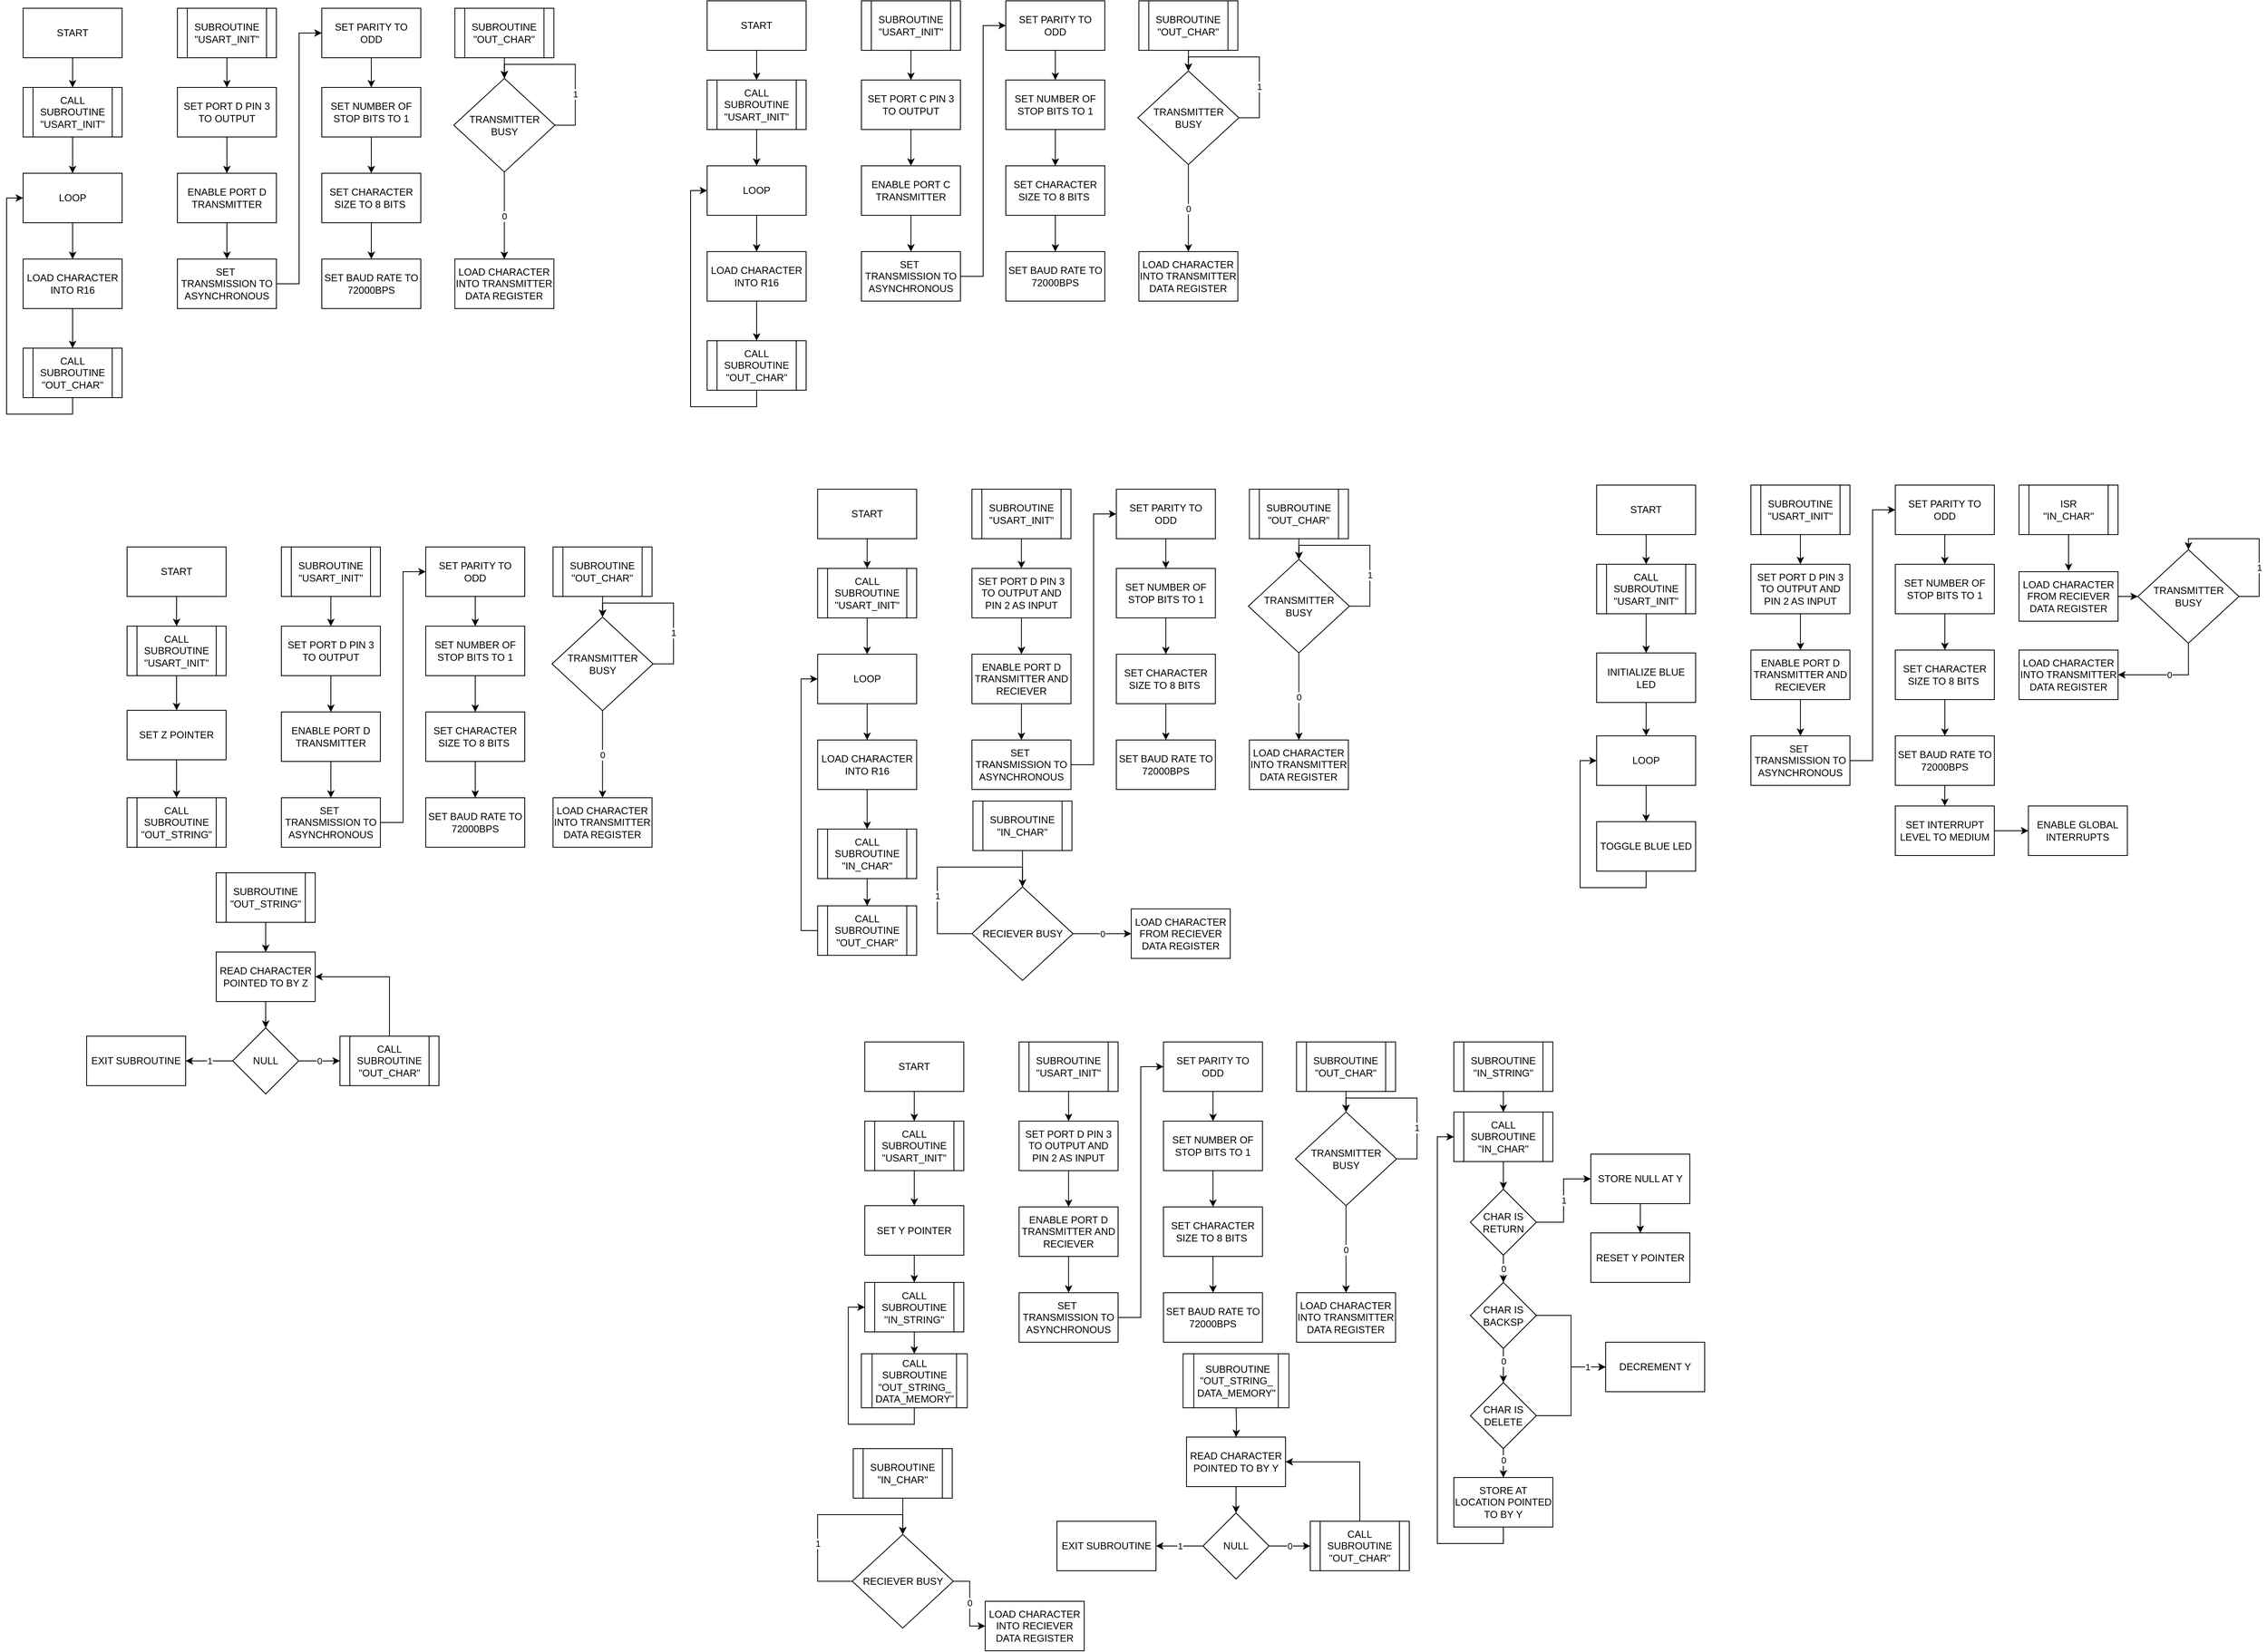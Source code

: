 <mxfile version="21.5.2" type="device">
  <diagram id="yol6VHFgOKa_gtIhzU-U" name="Page-1">
    <mxGraphModel dx="-633" dy="1154" grid="0" gridSize="10" guides="1" tooltips="1" connect="1" arrows="1" fold="1" page="0" pageScale="1" pageWidth="850" pageHeight="1100" math="0" shadow="0">
      <root>
        <mxCell id="0" />
        <mxCell id="1" parent="0" />
        <mxCell id="o6xLYJ0XRx31sdUS4Ne6-8" style="edgeStyle=orthogonalEdgeStyle;rounded=0;orthogonalLoop=1;jettySize=auto;html=1;exitX=0.5;exitY=1;exitDx=0;exitDy=0;entryX=0.5;entryY=0;entryDx=0;entryDy=0;" parent="1" source="o6xLYJ0XRx31sdUS4Ne6-2" target="o6xLYJ0XRx31sdUS4Ne6-7" edge="1">
          <mxGeometry relative="1" as="geometry" />
        </mxCell>
        <mxCell id="o6xLYJ0XRx31sdUS4Ne6-2" value="START" style="rounded=0;whiteSpace=wrap;html=1;" parent="1" vertex="1">
          <mxGeometry x="1532" y="-133" width="120" height="60" as="geometry" />
        </mxCell>
        <mxCell id="o6xLYJ0XRx31sdUS4Ne6-44" style="edgeStyle=orthogonalEdgeStyle;rounded=0;orthogonalLoop=1;jettySize=auto;html=1;exitX=0.5;exitY=1;exitDx=0;exitDy=0;entryX=0.5;entryY=0;entryDx=0;entryDy=0;" parent="1" source="o6xLYJ0XRx31sdUS4Ne6-7" target="o6xLYJ0XRx31sdUS4Ne6-43" edge="1">
          <mxGeometry relative="1" as="geometry" />
        </mxCell>
        <mxCell id="o6xLYJ0XRx31sdUS4Ne6-7" value="CALL SUBROUTINE&lt;br&gt;&quot;USART_INIT&quot;" style="shape=process;whiteSpace=wrap;html=1;backgroundOutline=1;" parent="1" vertex="1">
          <mxGeometry x="1532" y="-37" width="120" height="60" as="geometry" />
        </mxCell>
        <mxCell id="o6xLYJ0XRx31sdUS4Ne6-50" style="edgeStyle=orthogonalEdgeStyle;rounded=0;orthogonalLoop=1;jettySize=auto;html=1;exitX=0.5;exitY=1;exitDx=0;exitDy=0;entryX=0;entryY=0.5;entryDx=0;entryDy=0;" parent="1" source="o6xLYJ0XRx31sdUS4Ne6-9" target="o6xLYJ0XRx31sdUS4Ne6-43" edge="1">
          <mxGeometry relative="1" as="geometry" />
        </mxCell>
        <mxCell id="o6xLYJ0XRx31sdUS4Ne6-9" value="CALL SUBROUTINE&lt;br&gt;&quot;OUT_CHAR&quot;" style="shape=process;whiteSpace=wrap;html=1;backgroundOutline=1;" parent="1" vertex="1">
          <mxGeometry x="1532" y="279" width="120" height="60" as="geometry" />
        </mxCell>
        <mxCell id="o6xLYJ0XRx31sdUS4Ne6-15" value="" style="edgeStyle=orthogonalEdgeStyle;rounded=0;orthogonalLoop=1;jettySize=auto;html=1;" parent="1" source="o6xLYJ0XRx31sdUS4Ne6-11" target="o6xLYJ0XRx31sdUS4Ne6-14" edge="1">
          <mxGeometry relative="1" as="geometry" />
        </mxCell>
        <mxCell id="o6xLYJ0XRx31sdUS4Ne6-11" value="SUBROUTINE&lt;br&gt;&quot;USART_INIT&quot;" style="shape=process;whiteSpace=wrap;html=1;backgroundOutline=1;" parent="1" vertex="1">
          <mxGeometry x="1719" y="-133" width="120" height="60" as="geometry" />
        </mxCell>
        <mxCell id="o6xLYJ0XRx31sdUS4Ne6-17" value="" style="edgeStyle=orthogonalEdgeStyle;rounded=0;orthogonalLoop=1;jettySize=auto;html=1;" parent="1" source="o6xLYJ0XRx31sdUS4Ne6-14" target="o6xLYJ0XRx31sdUS4Ne6-16" edge="1">
          <mxGeometry relative="1" as="geometry" />
        </mxCell>
        <mxCell id="o6xLYJ0XRx31sdUS4Ne6-14" value="SET PORT D PIN 3 TO OUTPUT" style="whiteSpace=wrap;html=1;" parent="1" vertex="1">
          <mxGeometry x="1719" y="-37" width="120" height="60" as="geometry" />
        </mxCell>
        <mxCell id="o6xLYJ0XRx31sdUS4Ne6-19" value="" style="edgeStyle=orthogonalEdgeStyle;rounded=0;orthogonalLoop=1;jettySize=auto;html=1;" parent="1" source="o6xLYJ0XRx31sdUS4Ne6-16" target="o6xLYJ0XRx31sdUS4Ne6-18" edge="1">
          <mxGeometry relative="1" as="geometry" />
        </mxCell>
        <mxCell id="o6xLYJ0XRx31sdUS4Ne6-16" value="ENABLE PORT D TRANSMITTER" style="whiteSpace=wrap;html=1;" parent="1" vertex="1">
          <mxGeometry x="1719" y="67" width="120" height="60" as="geometry" />
        </mxCell>
        <mxCell id="VMMtQGDfT3Hqt9AJQvTT-3" style="edgeStyle=orthogonalEdgeStyle;rounded=0;orthogonalLoop=1;jettySize=auto;html=1;exitX=1;exitY=0.5;exitDx=0;exitDy=0;entryX=0;entryY=0.5;entryDx=0;entryDy=0;" parent="1" source="o6xLYJ0XRx31sdUS4Ne6-18" target="o6xLYJ0XRx31sdUS4Ne6-20" edge="1">
          <mxGeometry relative="1" as="geometry" />
        </mxCell>
        <mxCell id="o6xLYJ0XRx31sdUS4Ne6-18" value="SET&amp;nbsp; TRANSMISSION TO ASYNCHRONOUS" style="whiteSpace=wrap;html=1;" parent="1" vertex="1">
          <mxGeometry x="1719" y="171" width="120" height="60" as="geometry" />
        </mxCell>
        <mxCell id="o6xLYJ0XRx31sdUS4Ne6-32" value="" style="edgeStyle=orthogonalEdgeStyle;rounded=0;orthogonalLoop=1;jettySize=auto;html=1;" parent="1" source="o6xLYJ0XRx31sdUS4Ne6-20" target="o6xLYJ0XRx31sdUS4Ne6-31" edge="1">
          <mxGeometry relative="1" as="geometry" />
        </mxCell>
        <mxCell id="o6xLYJ0XRx31sdUS4Ne6-20" value="SET PARITY TO ODD" style="whiteSpace=wrap;html=1;" parent="1" vertex="1">
          <mxGeometry x="1894" y="-133" width="120" height="60" as="geometry" />
        </mxCell>
        <mxCell id="o6xLYJ0XRx31sdUS4Ne6-40" value="" style="edgeStyle=orthogonalEdgeStyle;rounded=0;orthogonalLoop=1;jettySize=auto;html=1;" parent="1" source="o6xLYJ0XRx31sdUS4Ne6-23" target="o6xLYJ0XRx31sdUS4Ne6-39" edge="1">
          <mxGeometry relative="1" as="geometry" />
        </mxCell>
        <mxCell id="o6xLYJ0XRx31sdUS4Ne6-23" value="SUBROUTINE&lt;br&gt;&quot;OUT_CHAR&quot;" style="shape=process;whiteSpace=wrap;html=1;backgroundOutline=1;" parent="1" vertex="1">
          <mxGeometry x="2055.25" y="-133" width="120" height="60" as="geometry" />
        </mxCell>
        <mxCell id="o6xLYJ0XRx31sdUS4Ne6-25" value="LOAD CHARACTER INTO TRANSMITTER DATA REGISTER" style="whiteSpace=wrap;html=1;" parent="1" vertex="1">
          <mxGeometry x="2055.25" y="171" width="120" height="60" as="geometry" />
        </mxCell>
        <mxCell id="o6xLYJ0XRx31sdUS4Ne6-34" value="" style="edgeStyle=orthogonalEdgeStyle;rounded=0;orthogonalLoop=1;jettySize=auto;html=1;" parent="1" source="o6xLYJ0XRx31sdUS4Ne6-31" target="o6xLYJ0XRx31sdUS4Ne6-33" edge="1">
          <mxGeometry relative="1" as="geometry" />
        </mxCell>
        <mxCell id="o6xLYJ0XRx31sdUS4Ne6-31" value="SET NUMBER OF STOP BITS TO 1" style="whiteSpace=wrap;html=1;" parent="1" vertex="1">
          <mxGeometry x="1894" y="-37" width="120" height="60" as="geometry" />
        </mxCell>
        <mxCell id="VMMtQGDfT3Hqt9AJQvTT-2" value="" style="edgeStyle=orthogonalEdgeStyle;rounded=0;orthogonalLoop=1;jettySize=auto;html=1;" parent="1" source="o6xLYJ0XRx31sdUS4Ne6-33" target="VMMtQGDfT3Hqt9AJQvTT-1" edge="1">
          <mxGeometry relative="1" as="geometry" />
        </mxCell>
        <mxCell id="o6xLYJ0XRx31sdUS4Ne6-33" value="SET CHARACTER SIZE TO 8 BITS&amp;nbsp;" style="whiteSpace=wrap;html=1;" parent="1" vertex="1">
          <mxGeometry x="1894" y="67" width="120" height="60" as="geometry" />
        </mxCell>
        <mxCell id="o6xLYJ0XRx31sdUS4Ne6-41" value="0" style="edgeStyle=orthogonalEdgeStyle;rounded=0;orthogonalLoop=1;jettySize=auto;html=1;exitX=0.5;exitY=1;exitDx=0;exitDy=0;entryX=0.5;entryY=0;entryDx=0;entryDy=0;" parent="1" source="o6xLYJ0XRx31sdUS4Ne6-39" target="o6xLYJ0XRx31sdUS4Ne6-25" edge="1">
          <mxGeometry relative="1" as="geometry" />
        </mxCell>
        <mxCell id="o6xLYJ0XRx31sdUS4Ne6-39" value="TRANSMITTER BUSY" style="rhombus;whiteSpace=wrap;html=1;" parent="1" vertex="1">
          <mxGeometry x="2054" y="-48" width="122.5" height="113.5" as="geometry" />
        </mxCell>
        <mxCell id="o6xLYJ0XRx31sdUS4Ne6-42" value="1" style="edgeStyle=orthogonalEdgeStyle;rounded=0;orthogonalLoop=1;jettySize=auto;html=1;exitX=1;exitY=0.5;exitDx=0;exitDy=0;entryX=0.5;entryY=0;entryDx=0;entryDy=0;" parent="1" source="o6xLYJ0XRx31sdUS4Ne6-39" target="o6xLYJ0XRx31sdUS4Ne6-39" edge="1">
          <mxGeometry x="-0.379" relative="1" as="geometry">
            <Array as="points">
              <mxPoint x="2201.25" y="9" />
              <mxPoint x="2201.25" y="-65" />
              <mxPoint x="2115.25" y="-65" />
            </Array>
            <mxPoint as="offset" />
          </mxGeometry>
        </mxCell>
        <mxCell id="o6xLYJ0XRx31sdUS4Ne6-48" style="edgeStyle=orthogonalEdgeStyle;rounded=0;orthogonalLoop=1;jettySize=auto;html=1;exitX=0.5;exitY=1;exitDx=0;exitDy=0;entryX=0.5;entryY=0;entryDx=0;entryDy=0;" parent="1" source="o6xLYJ0XRx31sdUS4Ne6-43" target="o6xLYJ0XRx31sdUS4Ne6-47" edge="1">
          <mxGeometry relative="1" as="geometry" />
        </mxCell>
        <mxCell id="o6xLYJ0XRx31sdUS4Ne6-43" value="LOOP" style="whiteSpace=wrap;html=1;" parent="1" vertex="1">
          <mxGeometry x="1532" y="67" width="120" height="60" as="geometry" />
        </mxCell>
        <mxCell id="o6xLYJ0XRx31sdUS4Ne6-49" style="edgeStyle=orthogonalEdgeStyle;rounded=0;orthogonalLoop=1;jettySize=auto;html=1;exitX=0.5;exitY=1;exitDx=0;exitDy=0;entryX=0.5;entryY=0;entryDx=0;entryDy=0;" parent="1" source="o6xLYJ0XRx31sdUS4Ne6-47" target="o6xLYJ0XRx31sdUS4Ne6-9" edge="1">
          <mxGeometry relative="1" as="geometry" />
        </mxCell>
        <mxCell id="o6xLYJ0XRx31sdUS4Ne6-47" value="LOAD CHARACTER INTO R16" style="whiteSpace=wrap;html=1;" parent="1" vertex="1">
          <mxGeometry x="1532" y="171" width="120" height="60" as="geometry" />
        </mxCell>
        <mxCell id="VMMtQGDfT3Hqt9AJQvTT-1" value="SET BAUD RATE TO 72000BPS" style="whiteSpace=wrap;html=1;" parent="1" vertex="1">
          <mxGeometry x="1894" y="171" width="120" height="60" as="geometry" />
        </mxCell>
        <mxCell id="VMMtQGDfT3Hqt9AJQvTT-4" style="edgeStyle=orthogonalEdgeStyle;rounded=0;orthogonalLoop=1;jettySize=auto;html=1;exitX=0.5;exitY=1;exitDx=0;exitDy=0;entryX=0.5;entryY=0;entryDx=0;entryDy=0;" parent="1" source="VMMtQGDfT3Hqt9AJQvTT-5" target="VMMtQGDfT3Hqt9AJQvTT-7" edge="1">
          <mxGeometry relative="1" as="geometry" />
        </mxCell>
        <mxCell id="VMMtQGDfT3Hqt9AJQvTT-5" value="START" style="rounded=0;whiteSpace=wrap;html=1;" parent="1" vertex="1">
          <mxGeometry x="1658" y="520" width="120" height="60" as="geometry" />
        </mxCell>
        <mxCell id="VMMtQGDfT3Hqt9AJQvTT-50" style="edgeStyle=orthogonalEdgeStyle;rounded=0;orthogonalLoop=1;jettySize=auto;html=1;exitX=0.5;exitY=1;exitDx=0;exitDy=0;entryX=0.5;entryY=0;entryDx=0;entryDy=0;" parent="1" source="VMMtQGDfT3Hqt9AJQvTT-7" target="VMMtQGDfT3Hqt9AJQvTT-33" edge="1">
          <mxGeometry relative="1" as="geometry" />
        </mxCell>
        <mxCell id="VMMtQGDfT3Hqt9AJQvTT-7" value="CALL SUBROUTINE&lt;br&gt;&quot;USART_INIT&quot;" style="shape=process;whiteSpace=wrap;html=1;backgroundOutline=1;" parent="1" vertex="1">
          <mxGeometry x="1658" y="616" width="120" height="60" as="geometry" />
        </mxCell>
        <mxCell id="VMMtQGDfT3Hqt9AJQvTT-9" value="CALL SUBROUTINE&lt;br&gt;&quot;OUT_STRING&quot;" style="shape=process;whiteSpace=wrap;html=1;backgroundOutline=1;" parent="1" vertex="1">
          <mxGeometry x="1658" y="824" width="120" height="60" as="geometry" />
        </mxCell>
        <mxCell id="VMMtQGDfT3Hqt9AJQvTT-10" value="" style="edgeStyle=orthogonalEdgeStyle;rounded=0;orthogonalLoop=1;jettySize=auto;html=1;" parent="1" source="VMMtQGDfT3Hqt9AJQvTT-11" target="VMMtQGDfT3Hqt9AJQvTT-13" edge="1">
          <mxGeometry relative="1" as="geometry" />
        </mxCell>
        <mxCell id="VMMtQGDfT3Hqt9AJQvTT-11" value="SUBROUTINE&lt;br&gt;&quot;USART_INIT&quot;" style="shape=process;whiteSpace=wrap;html=1;backgroundOutline=1;" parent="1" vertex="1">
          <mxGeometry x="1845" y="520" width="120" height="60" as="geometry" />
        </mxCell>
        <mxCell id="VMMtQGDfT3Hqt9AJQvTT-12" value="" style="edgeStyle=orthogonalEdgeStyle;rounded=0;orthogonalLoop=1;jettySize=auto;html=1;" parent="1" source="VMMtQGDfT3Hqt9AJQvTT-13" target="VMMtQGDfT3Hqt9AJQvTT-15" edge="1">
          <mxGeometry relative="1" as="geometry" />
        </mxCell>
        <mxCell id="VMMtQGDfT3Hqt9AJQvTT-13" value="SET PORT D PIN 3 TO OUTPUT" style="whiteSpace=wrap;html=1;" parent="1" vertex="1">
          <mxGeometry x="1845" y="616" width="120" height="60" as="geometry" />
        </mxCell>
        <mxCell id="VMMtQGDfT3Hqt9AJQvTT-14" value="" style="edgeStyle=orthogonalEdgeStyle;rounded=0;orthogonalLoop=1;jettySize=auto;html=1;" parent="1" source="VMMtQGDfT3Hqt9AJQvTT-15" target="VMMtQGDfT3Hqt9AJQvTT-17" edge="1">
          <mxGeometry relative="1" as="geometry" />
        </mxCell>
        <mxCell id="VMMtQGDfT3Hqt9AJQvTT-15" value="ENABLE PORT D TRANSMITTER" style="whiteSpace=wrap;html=1;" parent="1" vertex="1">
          <mxGeometry x="1845" y="720" width="120" height="60" as="geometry" />
        </mxCell>
        <mxCell id="VMMtQGDfT3Hqt9AJQvTT-16" style="edgeStyle=orthogonalEdgeStyle;rounded=0;orthogonalLoop=1;jettySize=auto;html=1;exitX=1;exitY=0.5;exitDx=0;exitDy=0;entryX=0;entryY=0.5;entryDx=0;entryDy=0;" parent="1" source="VMMtQGDfT3Hqt9AJQvTT-17" target="VMMtQGDfT3Hqt9AJQvTT-19" edge="1">
          <mxGeometry relative="1" as="geometry" />
        </mxCell>
        <mxCell id="VMMtQGDfT3Hqt9AJQvTT-17" value="SET&amp;nbsp; TRANSMISSION TO ASYNCHRONOUS" style="whiteSpace=wrap;html=1;" parent="1" vertex="1">
          <mxGeometry x="1845" y="824" width="120" height="60" as="geometry" />
        </mxCell>
        <mxCell id="VMMtQGDfT3Hqt9AJQvTT-18" value="" style="edgeStyle=orthogonalEdgeStyle;rounded=0;orthogonalLoop=1;jettySize=auto;html=1;" parent="1" source="VMMtQGDfT3Hqt9AJQvTT-19" target="VMMtQGDfT3Hqt9AJQvTT-24" edge="1">
          <mxGeometry relative="1" as="geometry" />
        </mxCell>
        <mxCell id="VMMtQGDfT3Hqt9AJQvTT-19" value="SET PARITY TO ODD" style="whiteSpace=wrap;html=1;" parent="1" vertex="1">
          <mxGeometry x="2020" y="520" width="120" height="60" as="geometry" />
        </mxCell>
        <mxCell id="VMMtQGDfT3Hqt9AJQvTT-20" value="" style="edgeStyle=orthogonalEdgeStyle;rounded=0;orthogonalLoop=1;jettySize=auto;html=1;" parent="1" source="VMMtQGDfT3Hqt9AJQvTT-21" target="VMMtQGDfT3Hqt9AJQvTT-28" edge="1">
          <mxGeometry relative="1" as="geometry" />
        </mxCell>
        <mxCell id="VMMtQGDfT3Hqt9AJQvTT-21" value="SUBROUTINE&lt;br&gt;&quot;OUT_CHAR&quot;" style="shape=process;whiteSpace=wrap;html=1;backgroundOutline=1;" parent="1" vertex="1">
          <mxGeometry x="2174.25" y="520" width="120" height="60" as="geometry" />
        </mxCell>
        <mxCell id="VMMtQGDfT3Hqt9AJQvTT-22" value="LOAD CHARACTER INTO TRANSMITTER DATA REGISTER" style="whiteSpace=wrap;html=1;" parent="1" vertex="1">
          <mxGeometry x="2174.25" y="824" width="120" height="60" as="geometry" />
        </mxCell>
        <mxCell id="VMMtQGDfT3Hqt9AJQvTT-23" value="" style="edgeStyle=orthogonalEdgeStyle;rounded=0;orthogonalLoop=1;jettySize=auto;html=1;" parent="1" source="VMMtQGDfT3Hqt9AJQvTT-24" target="VMMtQGDfT3Hqt9AJQvTT-26" edge="1">
          <mxGeometry relative="1" as="geometry" />
        </mxCell>
        <mxCell id="VMMtQGDfT3Hqt9AJQvTT-24" value="SET NUMBER OF STOP BITS TO 1" style="whiteSpace=wrap;html=1;" parent="1" vertex="1">
          <mxGeometry x="2020" y="616" width="120" height="60" as="geometry" />
        </mxCell>
        <mxCell id="VMMtQGDfT3Hqt9AJQvTT-25" value="" style="edgeStyle=orthogonalEdgeStyle;rounded=0;orthogonalLoop=1;jettySize=auto;html=1;" parent="1" source="VMMtQGDfT3Hqt9AJQvTT-26" target="VMMtQGDfT3Hqt9AJQvTT-34" edge="1">
          <mxGeometry relative="1" as="geometry" />
        </mxCell>
        <mxCell id="VMMtQGDfT3Hqt9AJQvTT-26" value="SET CHARACTER SIZE TO 8 BITS&amp;nbsp;" style="whiteSpace=wrap;html=1;" parent="1" vertex="1">
          <mxGeometry x="2020" y="720" width="120" height="60" as="geometry" />
        </mxCell>
        <mxCell id="VMMtQGDfT3Hqt9AJQvTT-27" value="0" style="edgeStyle=orthogonalEdgeStyle;rounded=0;orthogonalLoop=1;jettySize=auto;html=1;exitX=0.5;exitY=1;exitDx=0;exitDy=0;entryX=0.5;entryY=0;entryDx=0;entryDy=0;" parent="1" source="VMMtQGDfT3Hqt9AJQvTT-28" target="VMMtQGDfT3Hqt9AJQvTT-22" edge="1">
          <mxGeometry relative="1" as="geometry" />
        </mxCell>
        <mxCell id="VMMtQGDfT3Hqt9AJQvTT-28" value="TRANSMITTER BUSY" style="rhombus;whiteSpace=wrap;html=1;" parent="1" vertex="1">
          <mxGeometry x="2173" y="605" width="122.5" height="113.5" as="geometry" />
        </mxCell>
        <mxCell id="VMMtQGDfT3Hqt9AJQvTT-29" value="1" style="edgeStyle=orthogonalEdgeStyle;rounded=0;orthogonalLoop=1;jettySize=auto;html=1;exitX=1;exitY=0.5;exitDx=0;exitDy=0;entryX=0.5;entryY=0;entryDx=0;entryDy=0;" parent="1" source="VMMtQGDfT3Hqt9AJQvTT-28" target="VMMtQGDfT3Hqt9AJQvTT-28" edge="1">
          <mxGeometry x="-0.379" relative="1" as="geometry">
            <Array as="points">
              <mxPoint x="2320.25" y="662" />
              <mxPoint x="2320.25" y="588" />
              <mxPoint x="2234.25" y="588" />
            </Array>
            <mxPoint as="offset" />
          </mxGeometry>
        </mxCell>
        <mxCell id="VMMtQGDfT3Hqt9AJQvTT-32" style="edgeStyle=orthogonalEdgeStyle;rounded=0;orthogonalLoop=1;jettySize=auto;html=1;exitX=0.5;exitY=1;exitDx=0;exitDy=0;entryX=0.5;entryY=0;entryDx=0;entryDy=0;" parent="1" source="VMMtQGDfT3Hqt9AJQvTT-33" target="VMMtQGDfT3Hqt9AJQvTT-9" edge="1">
          <mxGeometry relative="1" as="geometry" />
        </mxCell>
        <mxCell id="VMMtQGDfT3Hqt9AJQvTT-33" value="SET Z POINTER" style="whiteSpace=wrap;html=1;" parent="1" vertex="1">
          <mxGeometry x="1658" y="718" width="120" height="60" as="geometry" />
        </mxCell>
        <mxCell id="VMMtQGDfT3Hqt9AJQvTT-34" value="SET BAUD RATE TO 72000BPS" style="whiteSpace=wrap;html=1;" parent="1" vertex="1">
          <mxGeometry x="2020" y="824" width="120" height="60" as="geometry" />
        </mxCell>
        <mxCell id="VMMtQGDfT3Hqt9AJQvTT-37" value="" style="edgeStyle=orthogonalEdgeStyle;rounded=0;orthogonalLoop=1;jettySize=auto;html=1;" parent="1" source="VMMtQGDfT3Hqt9AJQvTT-35" target="VMMtQGDfT3Hqt9AJQvTT-36" edge="1">
          <mxGeometry relative="1" as="geometry" />
        </mxCell>
        <mxCell id="VMMtQGDfT3Hqt9AJQvTT-35" value="SUBROUTINE&lt;br&gt;&quot;OUT_STRING&quot;" style="shape=process;whiteSpace=wrap;html=1;backgroundOutline=1;" parent="1" vertex="1">
          <mxGeometry x="1766" y="915" width="120" height="60" as="geometry" />
        </mxCell>
        <mxCell id="VMMtQGDfT3Hqt9AJQvTT-41" value="" style="edgeStyle=orthogonalEdgeStyle;rounded=0;orthogonalLoop=1;jettySize=auto;html=1;" parent="1" source="VMMtQGDfT3Hqt9AJQvTT-36" target="VMMtQGDfT3Hqt9AJQvTT-40" edge="1">
          <mxGeometry relative="1" as="geometry" />
        </mxCell>
        <mxCell id="VMMtQGDfT3Hqt9AJQvTT-36" value="READ CHARACTER POINTED TO BY Z" style="whiteSpace=wrap;html=1;" parent="1" vertex="1">
          <mxGeometry x="1766" y="1011" width="120" height="60" as="geometry" />
        </mxCell>
        <mxCell id="VMMtQGDfT3Hqt9AJQvTT-55" value="1" style="edgeStyle=orthogonalEdgeStyle;rounded=0;orthogonalLoop=1;jettySize=auto;html=1;exitX=0;exitY=0.5;exitDx=0;exitDy=0;entryX=1;entryY=0.5;entryDx=0;entryDy=0;" parent="1" source="VMMtQGDfT3Hqt9AJQvTT-40" target="VMMtQGDfT3Hqt9AJQvTT-42" edge="1">
          <mxGeometry relative="1" as="geometry" />
        </mxCell>
        <mxCell id="VMMtQGDfT3Hqt9AJQvTT-59" value="0" style="edgeStyle=orthogonalEdgeStyle;rounded=0;orthogonalLoop=1;jettySize=auto;html=1;exitX=1;exitY=0.5;exitDx=0;exitDy=0;entryX=0;entryY=0.5;entryDx=0;entryDy=0;" parent="1" source="VMMtQGDfT3Hqt9AJQvTT-40" target="VMMtQGDfT3Hqt9AJQvTT-48" edge="1">
          <mxGeometry relative="1" as="geometry" />
        </mxCell>
        <mxCell id="VMMtQGDfT3Hqt9AJQvTT-40" value="NULL" style="rhombus;whiteSpace=wrap;html=1;" parent="1" vertex="1">
          <mxGeometry x="1786" y="1103" width="80" height="80" as="geometry" />
        </mxCell>
        <mxCell id="VMMtQGDfT3Hqt9AJQvTT-42" value="EXIT SUBROUTINE" style="whiteSpace=wrap;html=1;" parent="1" vertex="1">
          <mxGeometry x="1609" y="1113" width="120" height="60" as="geometry" />
        </mxCell>
        <mxCell id="VMMtQGDfT3Hqt9AJQvTT-60" style="edgeStyle=orthogonalEdgeStyle;rounded=0;orthogonalLoop=1;jettySize=auto;html=1;exitX=0.5;exitY=0;exitDx=0;exitDy=0;entryX=1;entryY=0.5;entryDx=0;entryDy=0;" parent="1" source="VMMtQGDfT3Hqt9AJQvTT-48" target="VMMtQGDfT3Hqt9AJQvTT-36" edge="1">
          <mxGeometry relative="1" as="geometry" />
        </mxCell>
        <mxCell id="VMMtQGDfT3Hqt9AJQvTT-48" value="CALL SUBROUTINE&lt;br&gt;&quot;OUT_CHAR&quot;" style="shape=process;whiteSpace=wrap;html=1;backgroundOutline=1;" parent="1" vertex="1">
          <mxGeometry x="1916" y="1113" width="120" height="60" as="geometry" />
        </mxCell>
        <mxCell id="VMMtQGDfT3Hqt9AJQvTT-61" style="edgeStyle=orthogonalEdgeStyle;rounded=0;orthogonalLoop=1;jettySize=auto;html=1;exitX=0.5;exitY=1;exitDx=0;exitDy=0;entryX=0.5;entryY=0;entryDx=0;entryDy=0;" parent="1" source="VMMtQGDfT3Hqt9AJQvTT-62" target="VMMtQGDfT3Hqt9AJQvTT-64" edge="1">
          <mxGeometry relative="1" as="geometry" />
        </mxCell>
        <mxCell id="VMMtQGDfT3Hqt9AJQvTT-62" value="START" style="rounded=0;whiteSpace=wrap;html=1;" parent="1" vertex="1">
          <mxGeometry x="2494.94" y="450" width="120" height="60" as="geometry" />
        </mxCell>
        <mxCell id="VMMtQGDfT3Hqt9AJQvTT-63" style="edgeStyle=orthogonalEdgeStyle;rounded=0;orthogonalLoop=1;jettySize=auto;html=1;exitX=0.5;exitY=1;exitDx=0;exitDy=0;entryX=0.5;entryY=0;entryDx=0;entryDy=0;" parent="1" source="VMMtQGDfT3Hqt9AJQvTT-64" target="VMMtQGDfT3Hqt9AJQvTT-88" edge="1">
          <mxGeometry relative="1" as="geometry" />
        </mxCell>
        <mxCell id="VMMtQGDfT3Hqt9AJQvTT-64" value="CALL SUBROUTINE&lt;br&gt;&quot;USART_INIT&quot;" style="shape=process;whiteSpace=wrap;html=1;backgroundOutline=1;" parent="1" vertex="1">
          <mxGeometry x="2494.94" y="546" width="120" height="60" as="geometry" />
        </mxCell>
        <mxCell id="VMMtQGDfT3Hqt9AJQvTT-101" style="edgeStyle=orthogonalEdgeStyle;rounded=0;orthogonalLoop=1;jettySize=auto;html=1;exitX=0.5;exitY=1;exitDx=0;exitDy=0;entryX=0.5;entryY=0;entryDx=0;entryDy=0;" parent="1" source="VMMtQGDfT3Hqt9AJQvTT-66" target="VMMtQGDfT3Hqt9AJQvTT-100" edge="1">
          <mxGeometry relative="1" as="geometry" />
        </mxCell>
        <mxCell id="VMMtQGDfT3Hqt9AJQvTT-66" value="CALL SUBROUTINE&lt;br&gt;&quot;IN_CHAR&quot;" style="shape=process;whiteSpace=wrap;html=1;backgroundOutline=1;" parent="1" vertex="1">
          <mxGeometry x="2494.94" y="862" width="120" height="60" as="geometry" />
        </mxCell>
        <mxCell id="VMMtQGDfT3Hqt9AJQvTT-67" value="" style="edgeStyle=orthogonalEdgeStyle;rounded=0;orthogonalLoop=1;jettySize=auto;html=1;" parent="1" source="VMMtQGDfT3Hqt9AJQvTT-68" target="VMMtQGDfT3Hqt9AJQvTT-70" edge="1">
          <mxGeometry relative="1" as="geometry" />
        </mxCell>
        <mxCell id="VMMtQGDfT3Hqt9AJQvTT-68" value="SUBROUTINE&lt;br&gt;&quot;USART_INIT&quot;" style="shape=process;whiteSpace=wrap;html=1;backgroundOutline=1;" parent="1" vertex="1">
          <mxGeometry x="2681.94" y="450" width="120" height="60" as="geometry" />
        </mxCell>
        <mxCell id="VMMtQGDfT3Hqt9AJQvTT-69" value="" style="edgeStyle=orthogonalEdgeStyle;rounded=0;orthogonalLoop=1;jettySize=auto;html=1;" parent="1" source="VMMtQGDfT3Hqt9AJQvTT-70" target="VMMtQGDfT3Hqt9AJQvTT-72" edge="1">
          <mxGeometry relative="1" as="geometry" />
        </mxCell>
        <mxCell id="VMMtQGDfT3Hqt9AJQvTT-70" value="SET PORT D PIN 3 TO OUTPUT AND PIN 2 AS INPUT" style="whiteSpace=wrap;html=1;" parent="1" vertex="1">
          <mxGeometry x="2681.94" y="546" width="120" height="60" as="geometry" />
        </mxCell>
        <mxCell id="VMMtQGDfT3Hqt9AJQvTT-71" value="" style="edgeStyle=orthogonalEdgeStyle;rounded=0;orthogonalLoop=1;jettySize=auto;html=1;" parent="1" source="VMMtQGDfT3Hqt9AJQvTT-72" target="VMMtQGDfT3Hqt9AJQvTT-74" edge="1">
          <mxGeometry relative="1" as="geometry" />
        </mxCell>
        <mxCell id="VMMtQGDfT3Hqt9AJQvTT-72" value="ENABLE PORT D TRANSMITTER AND RECIEVER" style="whiteSpace=wrap;html=1;" parent="1" vertex="1">
          <mxGeometry x="2681.94" y="650" width="120" height="60" as="geometry" />
        </mxCell>
        <mxCell id="VMMtQGDfT3Hqt9AJQvTT-73" style="edgeStyle=orthogonalEdgeStyle;rounded=0;orthogonalLoop=1;jettySize=auto;html=1;exitX=1;exitY=0.5;exitDx=0;exitDy=0;entryX=0;entryY=0.5;entryDx=0;entryDy=0;" parent="1" source="VMMtQGDfT3Hqt9AJQvTT-74" target="VMMtQGDfT3Hqt9AJQvTT-76" edge="1">
          <mxGeometry relative="1" as="geometry" />
        </mxCell>
        <mxCell id="VMMtQGDfT3Hqt9AJQvTT-74" value="SET&amp;nbsp; TRANSMISSION TO ASYNCHRONOUS" style="whiteSpace=wrap;html=1;" parent="1" vertex="1">
          <mxGeometry x="2681.94" y="754" width="120" height="60" as="geometry" />
        </mxCell>
        <mxCell id="VMMtQGDfT3Hqt9AJQvTT-75" value="" style="edgeStyle=orthogonalEdgeStyle;rounded=0;orthogonalLoop=1;jettySize=auto;html=1;" parent="1" source="VMMtQGDfT3Hqt9AJQvTT-76" target="VMMtQGDfT3Hqt9AJQvTT-81" edge="1">
          <mxGeometry relative="1" as="geometry" />
        </mxCell>
        <mxCell id="VMMtQGDfT3Hqt9AJQvTT-76" value="SET PARITY TO ODD" style="whiteSpace=wrap;html=1;" parent="1" vertex="1">
          <mxGeometry x="2856.94" y="450" width="120" height="60" as="geometry" />
        </mxCell>
        <mxCell id="VMMtQGDfT3Hqt9AJQvTT-77" value="" style="edgeStyle=orthogonalEdgeStyle;rounded=0;orthogonalLoop=1;jettySize=auto;html=1;" parent="1" source="VMMtQGDfT3Hqt9AJQvTT-78" target="VMMtQGDfT3Hqt9AJQvTT-85" edge="1">
          <mxGeometry relative="1" as="geometry" />
        </mxCell>
        <mxCell id="VMMtQGDfT3Hqt9AJQvTT-78" value="SUBROUTINE&lt;br&gt;&quot;OUT_CHAR&quot;" style="shape=process;whiteSpace=wrap;html=1;backgroundOutline=1;" parent="1" vertex="1">
          <mxGeometry x="3018.19" y="450" width="120" height="60" as="geometry" />
        </mxCell>
        <mxCell id="VMMtQGDfT3Hqt9AJQvTT-79" value="LOAD CHARACTER INTO TRANSMITTER DATA REGISTER" style="whiteSpace=wrap;html=1;" parent="1" vertex="1">
          <mxGeometry x="3018.19" y="754" width="120" height="60" as="geometry" />
        </mxCell>
        <mxCell id="VMMtQGDfT3Hqt9AJQvTT-80" value="" style="edgeStyle=orthogonalEdgeStyle;rounded=0;orthogonalLoop=1;jettySize=auto;html=1;" parent="1" source="VMMtQGDfT3Hqt9AJQvTT-81" target="VMMtQGDfT3Hqt9AJQvTT-83" edge="1">
          <mxGeometry relative="1" as="geometry" />
        </mxCell>
        <mxCell id="VMMtQGDfT3Hqt9AJQvTT-81" value="SET NUMBER OF STOP BITS TO 1" style="whiteSpace=wrap;html=1;" parent="1" vertex="1">
          <mxGeometry x="2856.94" y="546" width="120" height="60" as="geometry" />
        </mxCell>
        <mxCell id="VMMtQGDfT3Hqt9AJQvTT-82" value="" style="edgeStyle=orthogonalEdgeStyle;rounded=0;orthogonalLoop=1;jettySize=auto;html=1;" parent="1" source="VMMtQGDfT3Hqt9AJQvTT-83" target="VMMtQGDfT3Hqt9AJQvTT-91" edge="1">
          <mxGeometry relative="1" as="geometry" />
        </mxCell>
        <mxCell id="VMMtQGDfT3Hqt9AJQvTT-83" value="SET CHARACTER SIZE TO 8 BITS&amp;nbsp;" style="whiteSpace=wrap;html=1;" parent="1" vertex="1">
          <mxGeometry x="2856.94" y="650" width="120" height="60" as="geometry" />
        </mxCell>
        <mxCell id="VMMtQGDfT3Hqt9AJQvTT-84" value="0" style="edgeStyle=orthogonalEdgeStyle;rounded=0;orthogonalLoop=1;jettySize=auto;html=1;exitX=0.5;exitY=1;exitDx=0;exitDy=0;entryX=0.5;entryY=0;entryDx=0;entryDy=0;" parent="1" source="VMMtQGDfT3Hqt9AJQvTT-85" target="VMMtQGDfT3Hqt9AJQvTT-79" edge="1">
          <mxGeometry relative="1" as="geometry" />
        </mxCell>
        <mxCell id="VMMtQGDfT3Hqt9AJQvTT-85" value="TRANSMITTER BUSY" style="rhombus;whiteSpace=wrap;html=1;" parent="1" vertex="1">
          <mxGeometry x="3016.94" y="535" width="122.5" height="113.5" as="geometry" />
        </mxCell>
        <mxCell id="VMMtQGDfT3Hqt9AJQvTT-86" value="1" style="edgeStyle=orthogonalEdgeStyle;rounded=0;orthogonalLoop=1;jettySize=auto;html=1;exitX=1;exitY=0.5;exitDx=0;exitDy=0;entryX=0.5;entryY=0;entryDx=0;entryDy=0;" parent="1" source="VMMtQGDfT3Hqt9AJQvTT-85" target="VMMtQGDfT3Hqt9AJQvTT-85" edge="1">
          <mxGeometry x="-0.379" relative="1" as="geometry">
            <Array as="points">
              <mxPoint x="3164.19" y="592" />
              <mxPoint x="3164.19" y="518" />
              <mxPoint x="3078.19" y="518" />
            </Array>
            <mxPoint as="offset" />
          </mxGeometry>
        </mxCell>
        <mxCell id="VMMtQGDfT3Hqt9AJQvTT-87" style="edgeStyle=orthogonalEdgeStyle;rounded=0;orthogonalLoop=1;jettySize=auto;html=1;exitX=0.5;exitY=1;exitDx=0;exitDy=0;entryX=0.5;entryY=0;entryDx=0;entryDy=0;" parent="1" source="VMMtQGDfT3Hqt9AJQvTT-88" target="VMMtQGDfT3Hqt9AJQvTT-90" edge="1">
          <mxGeometry relative="1" as="geometry" />
        </mxCell>
        <mxCell id="VMMtQGDfT3Hqt9AJQvTT-88" value="LOOP" style="whiteSpace=wrap;html=1;" parent="1" vertex="1">
          <mxGeometry x="2494.94" y="650" width="120" height="60" as="geometry" />
        </mxCell>
        <mxCell id="VMMtQGDfT3Hqt9AJQvTT-89" style="edgeStyle=orthogonalEdgeStyle;rounded=0;orthogonalLoop=1;jettySize=auto;html=1;exitX=0.5;exitY=1;exitDx=0;exitDy=0;entryX=0.5;entryY=0;entryDx=0;entryDy=0;" parent="1" source="VMMtQGDfT3Hqt9AJQvTT-90" target="VMMtQGDfT3Hqt9AJQvTT-66" edge="1">
          <mxGeometry relative="1" as="geometry" />
        </mxCell>
        <mxCell id="VMMtQGDfT3Hqt9AJQvTT-90" value="LOAD CHARACTER INTO R16" style="whiteSpace=wrap;html=1;" parent="1" vertex="1">
          <mxGeometry x="2494.94" y="754" width="120" height="60" as="geometry" />
        </mxCell>
        <mxCell id="VMMtQGDfT3Hqt9AJQvTT-91" value="SET BAUD RATE TO 72000BPS" style="whiteSpace=wrap;html=1;" parent="1" vertex="1">
          <mxGeometry x="2856.94" y="754" width="120" height="60" as="geometry" />
        </mxCell>
        <mxCell id="VMMtQGDfT3Hqt9AJQvTT-92" value="" style="edgeStyle=orthogonalEdgeStyle;rounded=0;orthogonalLoop=1;jettySize=auto;html=1;" parent="1" source="VMMtQGDfT3Hqt9AJQvTT-93" target="VMMtQGDfT3Hqt9AJQvTT-96" edge="1">
          <mxGeometry relative="1" as="geometry" />
        </mxCell>
        <mxCell id="VMMtQGDfT3Hqt9AJQvTT-93" value="SUBROUTINE&lt;br&gt;&quot;IN_CHAR&quot;" style="shape=process;whiteSpace=wrap;html=1;backgroundOutline=1;" parent="1" vertex="1">
          <mxGeometry x="2683.19" y="828" width="120" height="60" as="geometry" />
        </mxCell>
        <mxCell id="VMMtQGDfT3Hqt9AJQvTT-94" value="LOAD CHARACTER FROM RECIEVER DATA REGISTER" style="whiteSpace=wrap;html=1;" parent="1" vertex="1">
          <mxGeometry x="2875" y="958.75" width="120" height="60" as="geometry" />
        </mxCell>
        <mxCell id="VMMtQGDfT3Hqt9AJQvTT-98" value="0" style="edgeStyle=orthogonalEdgeStyle;rounded=0;orthogonalLoop=1;jettySize=auto;html=1;exitX=1;exitY=0.5;exitDx=0;exitDy=0;entryX=0;entryY=0.5;entryDx=0;entryDy=0;" parent="1" source="VMMtQGDfT3Hqt9AJQvTT-96" target="VMMtQGDfT3Hqt9AJQvTT-94" edge="1">
          <mxGeometry relative="1" as="geometry" />
        </mxCell>
        <mxCell id="VMMtQGDfT3Hqt9AJQvTT-96" value="RECIEVER BUSY" style="rhombus;whiteSpace=wrap;html=1;" parent="1" vertex="1">
          <mxGeometry x="2681.94" y="932" width="122.5" height="113.5" as="geometry" />
        </mxCell>
        <mxCell id="VMMtQGDfT3Hqt9AJQvTT-99" value="1" style="edgeStyle=orthogonalEdgeStyle;rounded=0;orthogonalLoop=1;jettySize=auto;html=1;exitX=0;exitY=0.5;exitDx=0;exitDy=0;entryX=0.5;entryY=0;entryDx=0;entryDy=0;" parent="1" source="VMMtQGDfT3Hqt9AJQvTT-96" target="VMMtQGDfT3Hqt9AJQvTT-96" edge="1">
          <mxGeometry x="-0.299" relative="1" as="geometry">
            <Array as="points">
              <mxPoint x="2640" y="989" />
              <mxPoint x="2640" y="908" />
              <mxPoint x="2743" y="908" />
            </Array>
            <mxPoint as="offset" />
          </mxGeometry>
        </mxCell>
        <mxCell id="VMMtQGDfT3Hqt9AJQvTT-102" style="edgeStyle=orthogonalEdgeStyle;rounded=0;orthogonalLoop=1;jettySize=auto;html=1;exitX=0;exitY=0.5;exitDx=0;exitDy=0;entryX=0;entryY=0.5;entryDx=0;entryDy=0;" parent="1" source="VMMtQGDfT3Hqt9AJQvTT-100" target="VMMtQGDfT3Hqt9AJQvTT-88" edge="1">
          <mxGeometry relative="1" as="geometry" />
        </mxCell>
        <mxCell id="VMMtQGDfT3Hqt9AJQvTT-100" value="CALL SUBROUTINE&lt;br&gt;&quot;OUT_CHAR&quot;" style="shape=process;whiteSpace=wrap;html=1;backgroundOutline=1;" parent="1" vertex="1">
          <mxGeometry x="2494.94" y="955" width="120" height="60" as="geometry" />
        </mxCell>
        <mxCell id="VMMtQGDfT3Hqt9AJQvTT-141" style="edgeStyle=orthogonalEdgeStyle;rounded=0;orthogonalLoop=1;jettySize=auto;html=1;exitX=0.5;exitY=1;exitDx=0;exitDy=0;entryX=0.5;entryY=0;entryDx=0;entryDy=0;" parent="1" source="VMMtQGDfT3Hqt9AJQvTT-142" target="VMMtQGDfT3Hqt9AJQvTT-144" edge="1">
          <mxGeometry relative="1" as="geometry" />
        </mxCell>
        <mxCell id="VMMtQGDfT3Hqt9AJQvTT-142" value="START" style="rounded=0;whiteSpace=wrap;html=1;" parent="1" vertex="1">
          <mxGeometry x="2552.08" y="1120" width="120" height="60" as="geometry" />
        </mxCell>
        <mxCell id="VMMtQGDfT3Hqt9AJQvTT-192" value="" style="edgeStyle=orthogonalEdgeStyle;rounded=0;orthogonalLoop=1;jettySize=auto;html=1;" parent="1" source="VMMtQGDfT3Hqt9AJQvTT-144" target="VMMtQGDfT3Hqt9AJQvTT-191" edge="1">
          <mxGeometry relative="1" as="geometry" />
        </mxCell>
        <mxCell id="VMMtQGDfT3Hqt9AJQvTT-144" value="CALL SUBROUTINE&lt;br&gt;&quot;USART_INIT&quot;" style="shape=process;whiteSpace=wrap;html=1;backgroundOutline=1;" parent="1" vertex="1">
          <mxGeometry x="2552.08" y="1216" width="120" height="60" as="geometry" />
        </mxCell>
        <mxCell id="VMMtQGDfT3Hqt9AJQvTT-147" value="" style="edgeStyle=orthogonalEdgeStyle;rounded=0;orthogonalLoop=1;jettySize=auto;html=1;" parent="1" source="VMMtQGDfT3Hqt9AJQvTT-148" target="VMMtQGDfT3Hqt9AJQvTT-150" edge="1">
          <mxGeometry relative="1" as="geometry" />
        </mxCell>
        <mxCell id="VMMtQGDfT3Hqt9AJQvTT-148" value="SUBROUTINE&lt;br&gt;&quot;USART_INIT&quot;" style="shape=process;whiteSpace=wrap;html=1;backgroundOutline=1;" parent="1" vertex="1">
          <mxGeometry x="2739.08" y="1120" width="120" height="60" as="geometry" />
        </mxCell>
        <mxCell id="VMMtQGDfT3Hqt9AJQvTT-149" value="" style="edgeStyle=orthogonalEdgeStyle;rounded=0;orthogonalLoop=1;jettySize=auto;html=1;" parent="1" source="VMMtQGDfT3Hqt9AJQvTT-150" target="VMMtQGDfT3Hqt9AJQvTT-152" edge="1">
          <mxGeometry relative="1" as="geometry" />
        </mxCell>
        <mxCell id="VMMtQGDfT3Hqt9AJQvTT-150" value="SET PORT D PIN 3 TO OUTPUT AND PIN 2 AS INPUT" style="whiteSpace=wrap;html=1;" parent="1" vertex="1">
          <mxGeometry x="2739.08" y="1216" width="120" height="60" as="geometry" />
        </mxCell>
        <mxCell id="VMMtQGDfT3Hqt9AJQvTT-151" value="" style="edgeStyle=orthogonalEdgeStyle;rounded=0;orthogonalLoop=1;jettySize=auto;html=1;" parent="1" source="VMMtQGDfT3Hqt9AJQvTT-152" target="VMMtQGDfT3Hqt9AJQvTT-154" edge="1">
          <mxGeometry relative="1" as="geometry" />
        </mxCell>
        <mxCell id="VMMtQGDfT3Hqt9AJQvTT-152" value="ENABLE PORT D TRANSMITTER AND RECIEVER" style="whiteSpace=wrap;html=1;" parent="1" vertex="1">
          <mxGeometry x="2739.08" y="1320" width="120" height="60" as="geometry" />
        </mxCell>
        <mxCell id="VMMtQGDfT3Hqt9AJQvTT-153" style="edgeStyle=orthogonalEdgeStyle;rounded=0;orthogonalLoop=1;jettySize=auto;html=1;exitX=1;exitY=0.5;exitDx=0;exitDy=0;entryX=0;entryY=0.5;entryDx=0;entryDy=0;" parent="1" source="VMMtQGDfT3Hqt9AJQvTT-154" target="VMMtQGDfT3Hqt9AJQvTT-156" edge="1">
          <mxGeometry relative="1" as="geometry" />
        </mxCell>
        <mxCell id="VMMtQGDfT3Hqt9AJQvTT-154" value="SET&amp;nbsp; TRANSMISSION TO ASYNCHRONOUS" style="whiteSpace=wrap;html=1;" parent="1" vertex="1">
          <mxGeometry x="2739.08" y="1424" width="120" height="60" as="geometry" />
        </mxCell>
        <mxCell id="VMMtQGDfT3Hqt9AJQvTT-155" value="" style="edgeStyle=orthogonalEdgeStyle;rounded=0;orthogonalLoop=1;jettySize=auto;html=1;" parent="1" source="VMMtQGDfT3Hqt9AJQvTT-156" target="VMMtQGDfT3Hqt9AJQvTT-161" edge="1">
          <mxGeometry relative="1" as="geometry" />
        </mxCell>
        <mxCell id="VMMtQGDfT3Hqt9AJQvTT-156" value="SET PARITY TO ODD" style="whiteSpace=wrap;html=1;" parent="1" vertex="1">
          <mxGeometry x="2914.08" y="1120" width="120" height="60" as="geometry" />
        </mxCell>
        <mxCell id="VMMtQGDfT3Hqt9AJQvTT-157" value="" style="edgeStyle=orthogonalEdgeStyle;rounded=0;orthogonalLoop=1;jettySize=auto;html=1;" parent="1" source="VMMtQGDfT3Hqt9AJQvTT-158" target="VMMtQGDfT3Hqt9AJQvTT-165" edge="1">
          <mxGeometry relative="1" as="geometry" />
        </mxCell>
        <mxCell id="VMMtQGDfT3Hqt9AJQvTT-158" value="SUBROUTINE&lt;br&gt;&quot;OUT_CHAR&quot;" style="shape=process;whiteSpace=wrap;html=1;backgroundOutline=1;" parent="1" vertex="1">
          <mxGeometry x="3075.33" y="1120" width="120" height="60" as="geometry" />
        </mxCell>
        <mxCell id="VMMtQGDfT3Hqt9AJQvTT-159" value="LOAD CHARACTER INTO TRANSMITTER DATA REGISTER" style="whiteSpace=wrap;html=1;" parent="1" vertex="1">
          <mxGeometry x="3075.33" y="1424" width="120" height="60" as="geometry" />
        </mxCell>
        <mxCell id="VMMtQGDfT3Hqt9AJQvTT-160" value="" style="edgeStyle=orthogonalEdgeStyle;rounded=0;orthogonalLoop=1;jettySize=auto;html=1;" parent="1" source="VMMtQGDfT3Hqt9AJQvTT-161" target="VMMtQGDfT3Hqt9AJQvTT-163" edge="1">
          <mxGeometry relative="1" as="geometry" />
        </mxCell>
        <mxCell id="VMMtQGDfT3Hqt9AJQvTT-161" value="SET NUMBER OF STOP BITS TO 1" style="whiteSpace=wrap;html=1;" parent="1" vertex="1">
          <mxGeometry x="2914.08" y="1216" width="120" height="60" as="geometry" />
        </mxCell>
        <mxCell id="VMMtQGDfT3Hqt9AJQvTT-162" value="" style="edgeStyle=orthogonalEdgeStyle;rounded=0;orthogonalLoop=1;jettySize=auto;html=1;" parent="1" source="VMMtQGDfT3Hqt9AJQvTT-163" target="VMMtQGDfT3Hqt9AJQvTT-171" edge="1">
          <mxGeometry relative="1" as="geometry" />
        </mxCell>
        <mxCell id="VMMtQGDfT3Hqt9AJQvTT-163" value="SET CHARACTER SIZE TO 8 BITS&amp;nbsp;" style="whiteSpace=wrap;html=1;" parent="1" vertex="1">
          <mxGeometry x="2914.08" y="1320" width="120" height="60" as="geometry" />
        </mxCell>
        <mxCell id="VMMtQGDfT3Hqt9AJQvTT-164" value="0" style="edgeStyle=orthogonalEdgeStyle;rounded=0;orthogonalLoop=1;jettySize=auto;html=1;exitX=0.5;exitY=1;exitDx=0;exitDy=0;entryX=0.5;entryY=0;entryDx=0;entryDy=0;" parent="1" source="VMMtQGDfT3Hqt9AJQvTT-165" target="VMMtQGDfT3Hqt9AJQvTT-159" edge="1">
          <mxGeometry relative="1" as="geometry" />
        </mxCell>
        <mxCell id="VMMtQGDfT3Hqt9AJQvTT-165" value="TRANSMITTER BUSY" style="rhombus;whiteSpace=wrap;html=1;" parent="1" vertex="1">
          <mxGeometry x="3074.08" y="1205" width="122.5" height="113.5" as="geometry" />
        </mxCell>
        <mxCell id="VMMtQGDfT3Hqt9AJQvTT-166" value="1" style="edgeStyle=orthogonalEdgeStyle;rounded=0;orthogonalLoop=1;jettySize=auto;html=1;exitX=1;exitY=0.5;exitDx=0;exitDy=0;entryX=0.5;entryY=0;entryDx=0;entryDy=0;" parent="1" source="VMMtQGDfT3Hqt9AJQvTT-165" target="VMMtQGDfT3Hqt9AJQvTT-165" edge="1">
          <mxGeometry x="-0.379" relative="1" as="geometry">
            <Array as="points">
              <mxPoint x="3221.33" y="1262" />
              <mxPoint x="3221.33" y="1188" />
              <mxPoint x="3135.33" y="1188" />
            </Array>
            <mxPoint as="offset" />
          </mxGeometry>
        </mxCell>
        <mxCell id="VMMtQGDfT3Hqt9AJQvTT-171" value="SET BAUD RATE TO 72000BPS" style="whiteSpace=wrap;html=1;" parent="1" vertex="1">
          <mxGeometry x="2914.08" y="1424" width="120" height="60" as="geometry" />
        </mxCell>
        <mxCell id="VMMtQGDfT3Hqt9AJQvTT-172" value="" style="edgeStyle=orthogonalEdgeStyle;rounded=0;orthogonalLoop=1;jettySize=auto;html=1;" parent="1" source="VMMtQGDfT3Hqt9AJQvTT-173" target="VMMtQGDfT3Hqt9AJQvTT-176" edge="1">
          <mxGeometry relative="1" as="geometry" />
        </mxCell>
        <mxCell id="VMMtQGDfT3Hqt9AJQvTT-173" value="SUBROUTINE&lt;br&gt;&quot;IN_CHAR&quot;" style="shape=process;whiteSpace=wrap;html=1;backgroundOutline=1;" parent="1" vertex="1">
          <mxGeometry x="2538.09" y="1613" width="120" height="60" as="geometry" />
        </mxCell>
        <mxCell id="VMMtQGDfT3Hqt9AJQvTT-174" value="LOAD CHARACTER INTO RECIEVER DATA REGISTER" style="whiteSpace=wrap;html=1;" parent="1" vertex="1">
          <mxGeometry x="2698" y="1798" width="120" height="60" as="geometry" />
        </mxCell>
        <mxCell id="VMMtQGDfT3Hqt9AJQvTT-175" value="0" style="edgeStyle=orthogonalEdgeStyle;rounded=0;orthogonalLoop=1;jettySize=auto;html=1;exitX=1;exitY=0.5;exitDx=0;exitDy=0;entryX=0;entryY=0.5;entryDx=0;entryDy=0;" parent="1" source="VMMtQGDfT3Hqt9AJQvTT-176" target="VMMtQGDfT3Hqt9AJQvTT-174" edge="1">
          <mxGeometry relative="1" as="geometry" />
        </mxCell>
        <mxCell id="VMMtQGDfT3Hqt9AJQvTT-176" value="RECIEVER BUSY" style="rhombus;whiteSpace=wrap;html=1;" parent="1" vertex="1">
          <mxGeometry x="2536.84" y="1717" width="122.5" height="113.5" as="geometry" />
        </mxCell>
        <mxCell id="VMMtQGDfT3Hqt9AJQvTT-177" value="1" style="edgeStyle=orthogonalEdgeStyle;rounded=0;orthogonalLoop=1;jettySize=auto;html=1;exitX=0;exitY=0.5;exitDx=0;exitDy=0;entryX=0.5;entryY=0;entryDx=0;entryDy=0;" parent="1" source="VMMtQGDfT3Hqt9AJQvTT-176" target="VMMtQGDfT3Hqt9AJQvTT-176" edge="1">
          <mxGeometry x="-0.299" relative="1" as="geometry">
            <Array as="points">
              <mxPoint x="2494.9" y="1774" />
              <mxPoint x="2494.9" y="1693" />
              <mxPoint x="2597.9" y="1693" />
            </Array>
            <mxPoint as="offset" />
          </mxGeometry>
        </mxCell>
        <mxCell id="VMMtQGDfT3Hqt9AJQvTT-195" value="" style="edgeStyle=orthogonalEdgeStyle;rounded=0;orthogonalLoop=1;jettySize=auto;html=1;" parent="1" source="VMMtQGDfT3Hqt9AJQvTT-179" target="VMMtQGDfT3Hqt9AJQvTT-194" edge="1">
          <mxGeometry relative="1" as="geometry" />
        </mxCell>
        <mxCell id="VMMtQGDfT3Hqt9AJQvTT-179" value="CALL SUBROUTINE&lt;br&gt;&quot;IN_STRING&quot;" style="shape=process;whiteSpace=wrap;html=1;backgroundOutline=1;" parent="1" vertex="1">
          <mxGeometry x="2552.08" y="1411.5" width="120" height="60" as="geometry" />
        </mxCell>
        <mxCell id="VMMtQGDfT3Hqt9AJQvTT-213" style="edgeStyle=orthogonalEdgeStyle;rounded=0;orthogonalLoop=1;jettySize=auto;html=1;exitX=0.5;exitY=1;exitDx=0;exitDy=0;entryX=0.5;entryY=0;entryDx=0;entryDy=0;" parent="1" source="VMMtQGDfT3Hqt9AJQvTT-181" target="VMMtQGDfT3Hqt9AJQvTT-188" edge="1">
          <mxGeometry relative="1" as="geometry" />
        </mxCell>
        <mxCell id="VMMtQGDfT3Hqt9AJQvTT-181" value="SUBROUTINE&lt;br&gt;&quot;IN_STRING&quot;" style="shape=process;whiteSpace=wrap;html=1;backgroundOutline=1;" parent="1" vertex="1">
          <mxGeometry x="3266" y="1120" width="120" height="60" as="geometry" />
        </mxCell>
        <mxCell id="VMMtQGDfT3Hqt9AJQvTT-219" style="edgeStyle=orthogonalEdgeStyle;rounded=0;orthogonalLoop=1;jettySize=auto;html=1;exitX=0.5;exitY=1;exitDx=0;exitDy=0;entryX=0;entryY=0.5;entryDx=0;entryDy=0;" parent="1" source="VMMtQGDfT3Hqt9AJQvTT-186" target="VMMtQGDfT3Hqt9AJQvTT-188" edge="1">
          <mxGeometry relative="1" as="geometry" />
        </mxCell>
        <mxCell id="VMMtQGDfT3Hqt9AJQvTT-186" value="STORE AT LOCATION POINTED TO BY Y" style="whiteSpace=wrap;html=1;" parent="1" vertex="1">
          <mxGeometry x="3266" y="1648" width="120" height="60" as="geometry" />
        </mxCell>
        <mxCell id="VMMtQGDfT3Hqt9AJQvTT-197" value="" style="edgeStyle=orthogonalEdgeStyle;rounded=0;orthogonalLoop=1;jettySize=auto;html=1;" parent="1" source="VMMtQGDfT3Hqt9AJQvTT-188" target="VMMtQGDfT3Hqt9AJQvTT-196" edge="1">
          <mxGeometry relative="1" as="geometry" />
        </mxCell>
        <mxCell id="VMMtQGDfT3Hqt9AJQvTT-188" value="CALL SUBROUTINE &quot;IN_CHAR&quot;" style="shape=process;whiteSpace=wrap;html=1;backgroundOutline=1;" parent="1" vertex="1">
          <mxGeometry x="3266" y="1205" width="120" height="60" as="geometry" />
        </mxCell>
        <mxCell id="VMMtQGDfT3Hqt9AJQvTT-193" style="edgeStyle=orthogonalEdgeStyle;rounded=0;orthogonalLoop=1;jettySize=auto;html=1;exitX=0.5;exitY=1;exitDx=0;exitDy=0;entryX=0.5;entryY=0;entryDx=0;entryDy=0;" parent="1" source="VMMtQGDfT3Hqt9AJQvTT-191" target="VMMtQGDfT3Hqt9AJQvTT-179" edge="1">
          <mxGeometry relative="1" as="geometry" />
        </mxCell>
        <mxCell id="VMMtQGDfT3Hqt9AJQvTT-191" value="SET Y POINTER" style="whiteSpace=wrap;html=1;" parent="1" vertex="1">
          <mxGeometry x="2552.08" y="1318.5" width="120" height="60" as="geometry" />
        </mxCell>
        <mxCell id="VMMtQGDfT3Hqt9AJQvTT-220" style="edgeStyle=orthogonalEdgeStyle;rounded=0;orthogonalLoop=1;jettySize=auto;html=1;exitX=0.5;exitY=1;exitDx=0;exitDy=0;entryX=0;entryY=0.5;entryDx=0;entryDy=0;" parent="1" source="VMMtQGDfT3Hqt9AJQvTT-194" target="VMMtQGDfT3Hqt9AJQvTT-179" edge="1">
          <mxGeometry relative="1" as="geometry" />
        </mxCell>
        <mxCell id="VMMtQGDfT3Hqt9AJQvTT-194" value="CALL SUBROUTINE&lt;br&gt;&quot;OUT_STRING_&lt;br&gt;DATA_MEMORY&quot;" style="shape=process;whiteSpace=wrap;html=1;backgroundOutline=1;" parent="1" vertex="1">
          <mxGeometry x="2547.89" y="1498" width="128.38" height="65.5" as="geometry" />
        </mxCell>
        <mxCell id="VMMtQGDfT3Hqt9AJQvTT-199" value="0" style="edgeStyle=orthogonalEdgeStyle;rounded=0;orthogonalLoop=1;jettySize=auto;html=1;" parent="1" source="VMMtQGDfT3Hqt9AJQvTT-196" target="VMMtQGDfT3Hqt9AJQvTT-198" edge="1">
          <mxGeometry relative="1" as="geometry" />
        </mxCell>
        <mxCell id="VMMtQGDfT3Hqt9AJQvTT-201" value="1" style="edgeStyle=orthogonalEdgeStyle;rounded=0;orthogonalLoop=1;jettySize=auto;html=1;" parent="1" source="VMMtQGDfT3Hqt9AJQvTT-196" target="VMMtQGDfT3Hqt9AJQvTT-200" edge="1">
          <mxGeometry relative="1" as="geometry" />
        </mxCell>
        <mxCell id="VMMtQGDfT3Hqt9AJQvTT-196" value="CHAR IS RETURN" style="rhombus;whiteSpace=wrap;html=1;" parent="1" vertex="1">
          <mxGeometry x="3286" y="1298.5" width="80" height="80" as="geometry" />
        </mxCell>
        <mxCell id="VMMtQGDfT3Hqt9AJQvTT-214" value="0" style="edgeStyle=orthogonalEdgeStyle;rounded=0;orthogonalLoop=1;jettySize=auto;html=1;exitX=0.5;exitY=1;exitDx=0;exitDy=0;entryX=0.5;entryY=0;entryDx=0;entryDy=0;" parent="1" source="VMMtQGDfT3Hqt9AJQvTT-198" target="VMMtQGDfT3Hqt9AJQvTT-207" edge="1">
          <mxGeometry x="-0.253" relative="1" as="geometry">
            <mxPoint as="offset" />
          </mxGeometry>
        </mxCell>
        <mxCell id="VMMtQGDfT3Hqt9AJQvTT-218" style="edgeStyle=orthogonalEdgeStyle;rounded=0;orthogonalLoop=1;jettySize=auto;html=1;exitX=1;exitY=0.5;exitDx=0;exitDy=0;entryX=0;entryY=0.5;entryDx=0;entryDy=0;" parent="1" source="VMMtQGDfT3Hqt9AJQvTT-198" target="VMMtQGDfT3Hqt9AJQvTT-204" edge="1">
          <mxGeometry relative="1" as="geometry" />
        </mxCell>
        <mxCell id="VMMtQGDfT3Hqt9AJQvTT-198" value="CHAR IS BACKSP" style="rhombus;whiteSpace=wrap;html=1;" parent="1" vertex="1">
          <mxGeometry x="3286" y="1411.5" width="80" height="80" as="geometry" />
        </mxCell>
        <mxCell id="VMMtQGDfT3Hqt9AJQvTT-250" style="edgeStyle=orthogonalEdgeStyle;rounded=0;orthogonalLoop=1;jettySize=auto;html=1;exitX=0.5;exitY=1;exitDx=0;exitDy=0;" parent="1" source="VMMtQGDfT3Hqt9AJQvTT-200" target="VMMtQGDfT3Hqt9AJQvTT-249" edge="1">
          <mxGeometry relative="1" as="geometry" />
        </mxCell>
        <mxCell id="VMMtQGDfT3Hqt9AJQvTT-200" value="STORE NULL AT Y" style="whiteSpace=wrap;html=1;" parent="1" vertex="1">
          <mxGeometry x="3432" y="1256" width="120" height="60" as="geometry" />
        </mxCell>
        <mxCell id="VMMtQGDfT3Hqt9AJQvTT-204" value="DECREMENT Y" style="whiteSpace=wrap;html=1;" parent="1" vertex="1">
          <mxGeometry x="3450" y="1484" width="120" height="60" as="geometry" />
        </mxCell>
        <mxCell id="VMMtQGDfT3Hqt9AJQvTT-216" value="0" style="edgeStyle=orthogonalEdgeStyle;rounded=0;orthogonalLoop=1;jettySize=auto;html=1;exitX=0.5;exitY=1;exitDx=0;exitDy=0;entryX=0.5;entryY=0;entryDx=0;entryDy=0;" parent="1" source="VMMtQGDfT3Hqt9AJQvTT-207" target="VMMtQGDfT3Hqt9AJQvTT-186" edge="1">
          <mxGeometry x="-0.2" relative="1" as="geometry">
            <mxPoint as="offset" />
          </mxGeometry>
        </mxCell>
        <mxCell id="VMMtQGDfT3Hqt9AJQvTT-217" value="1" style="edgeStyle=orthogonalEdgeStyle;rounded=0;orthogonalLoop=1;jettySize=auto;html=1;exitX=1;exitY=0.5;exitDx=0;exitDy=0;entryX=0;entryY=0.5;entryDx=0;entryDy=0;" parent="1" source="VMMtQGDfT3Hqt9AJQvTT-207" target="VMMtQGDfT3Hqt9AJQvTT-204" edge="1">
          <mxGeometry x="0.692" relative="1" as="geometry">
            <mxPoint as="offset" />
          </mxGeometry>
        </mxCell>
        <mxCell id="VMMtQGDfT3Hqt9AJQvTT-207" value="CHAR IS DELETE" style="rhombus;whiteSpace=wrap;html=1;" parent="1" vertex="1">
          <mxGeometry x="3286" y="1533" width="80" height="80" as="geometry" />
        </mxCell>
        <mxCell id="VMMtQGDfT3Hqt9AJQvTT-238" value="" style="edgeStyle=orthogonalEdgeStyle;rounded=0;orthogonalLoop=1;jettySize=auto;html=1;" parent="1" target="VMMtQGDfT3Hqt9AJQvTT-241" edge="1">
          <mxGeometry relative="1" as="geometry">
            <mxPoint x="3002.059" y="1563" as="sourcePoint" />
          </mxGeometry>
        </mxCell>
        <mxCell id="VMMtQGDfT3Hqt9AJQvTT-240" value="" style="edgeStyle=orthogonalEdgeStyle;rounded=0;orthogonalLoop=1;jettySize=auto;html=1;" parent="1" source="VMMtQGDfT3Hqt9AJQvTT-241" target="VMMtQGDfT3Hqt9AJQvTT-244" edge="1">
          <mxGeometry relative="1" as="geometry" />
        </mxCell>
        <mxCell id="VMMtQGDfT3Hqt9AJQvTT-241" value="READ CHARACTER POINTED TO BY Y" style="whiteSpace=wrap;html=1;" parent="1" vertex="1">
          <mxGeometry x="2942" y="1599" width="120" height="60" as="geometry" />
        </mxCell>
        <mxCell id="VMMtQGDfT3Hqt9AJQvTT-242" value="1" style="edgeStyle=orthogonalEdgeStyle;rounded=0;orthogonalLoop=1;jettySize=auto;html=1;exitX=0;exitY=0.5;exitDx=0;exitDy=0;entryX=1;entryY=0.5;entryDx=0;entryDy=0;" parent="1" source="VMMtQGDfT3Hqt9AJQvTT-244" target="VMMtQGDfT3Hqt9AJQvTT-245" edge="1">
          <mxGeometry relative="1" as="geometry" />
        </mxCell>
        <mxCell id="VMMtQGDfT3Hqt9AJQvTT-243" value="0" style="edgeStyle=orthogonalEdgeStyle;rounded=0;orthogonalLoop=1;jettySize=auto;html=1;exitX=1;exitY=0.5;exitDx=0;exitDy=0;entryX=0;entryY=0.5;entryDx=0;entryDy=0;" parent="1" source="VMMtQGDfT3Hqt9AJQvTT-244" target="VMMtQGDfT3Hqt9AJQvTT-247" edge="1">
          <mxGeometry relative="1" as="geometry" />
        </mxCell>
        <mxCell id="VMMtQGDfT3Hqt9AJQvTT-244" value="NULL" style="rhombus;whiteSpace=wrap;html=1;" parent="1" vertex="1">
          <mxGeometry x="2962" y="1691" width="80" height="80" as="geometry" />
        </mxCell>
        <mxCell id="VMMtQGDfT3Hqt9AJQvTT-245" value="EXIT SUBROUTINE" style="whiteSpace=wrap;html=1;" parent="1" vertex="1">
          <mxGeometry x="2785" y="1701" width="120" height="60" as="geometry" />
        </mxCell>
        <mxCell id="VMMtQGDfT3Hqt9AJQvTT-246" style="edgeStyle=orthogonalEdgeStyle;rounded=0;orthogonalLoop=1;jettySize=auto;html=1;exitX=0.5;exitY=0;exitDx=0;exitDy=0;entryX=1;entryY=0.5;entryDx=0;entryDy=0;" parent="1" source="VMMtQGDfT3Hqt9AJQvTT-247" target="VMMtQGDfT3Hqt9AJQvTT-241" edge="1">
          <mxGeometry relative="1" as="geometry" />
        </mxCell>
        <mxCell id="VMMtQGDfT3Hqt9AJQvTT-247" value="CALL SUBROUTINE&lt;br&gt;&quot;OUT_CHAR&quot;" style="shape=process;whiteSpace=wrap;html=1;backgroundOutline=1;" parent="1" vertex="1">
          <mxGeometry x="3092" y="1701" width="120" height="60" as="geometry" />
        </mxCell>
        <mxCell id="VMMtQGDfT3Hqt9AJQvTT-248" value="&amp;nbsp;SUBROUTINE&lt;br&gt;&quot;OUT_STRING_&lt;br&gt;DATA_MEMORY&quot;" style="shape=process;whiteSpace=wrap;html=1;backgroundOutline=1;" parent="1" vertex="1">
          <mxGeometry x="2937.81" y="1498" width="128.38" height="65.5" as="geometry" />
        </mxCell>
        <mxCell id="VMMtQGDfT3Hqt9AJQvTT-249" value="RESET Y POINTER" style="whiteSpace=wrap;html=1;" parent="1" vertex="1">
          <mxGeometry x="3432" y="1351.5" width="120" height="60" as="geometry" />
        </mxCell>
        <mxCell id="sAERgMoPK4yd6RsPgYrU-5" style="edgeStyle=orthogonalEdgeStyle;rounded=0;orthogonalLoop=1;jettySize=auto;html=1;exitX=0.5;exitY=1;exitDx=0;exitDy=0;entryX=0.5;entryY=0;entryDx=0;entryDy=0;" edge="1" parent="1" source="sAERgMoPK4yd6RsPgYrU-6" target="sAERgMoPK4yd6RsPgYrU-8">
          <mxGeometry relative="1" as="geometry" />
        </mxCell>
        <mxCell id="sAERgMoPK4yd6RsPgYrU-6" value="START" style="rounded=0;whiteSpace=wrap;html=1;" vertex="1" parent="1">
          <mxGeometry x="3439.04" y="445" width="120" height="60" as="geometry" />
        </mxCell>
        <mxCell id="sAERgMoPK4yd6RsPgYrU-56" style="edgeStyle=orthogonalEdgeStyle;rounded=0;orthogonalLoop=1;jettySize=auto;html=1;exitX=0.5;exitY=1;exitDx=0;exitDy=0;" edge="1" parent="1" source="sAERgMoPK4yd6RsPgYrU-8" target="sAERgMoPK4yd6RsPgYrU-55">
          <mxGeometry relative="1" as="geometry" />
        </mxCell>
        <mxCell id="sAERgMoPK4yd6RsPgYrU-8" value="CALL SUBROUTINE&lt;br&gt;&quot;USART_INIT&quot;" style="shape=process;whiteSpace=wrap;html=1;backgroundOutline=1;" vertex="1" parent="1">
          <mxGeometry x="3439.04" y="541" width="120" height="60" as="geometry" />
        </mxCell>
        <mxCell id="sAERgMoPK4yd6RsPgYrU-11" value="" style="edgeStyle=orthogonalEdgeStyle;rounded=0;orthogonalLoop=1;jettySize=auto;html=1;" edge="1" parent="1" source="sAERgMoPK4yd6RsPgYrU-12" target="sAERgMoPK4yd6RsPgYrU-14">
          <mxGeometry relative="1" as="geometry" />
        </mxCell>
        <mxCell id="sAERgMoPK4yd6RsPgYrU-12" value="SUBROUTINE&lt;br&gt;&quot;USART_INIT&quot;" style="shape=process;whiteSpace=wrap;html=1;backgroundOutline=1;" vertex="1" parent="1">
          <mxGeometry x="3626.04" y="445" width="120" height="60" as="geometry" />
        </mxCell>
        <mxCell id="sAERgMoPK4yd6RsPgYrU-13" value="" style="edgeStyle=orthogonalEdgeStyle;rounded=0;orthogonalLoop=1;jettySize=auto;html=1;" edge="1" parent="1" source="sAERgMoPK4yd6RsPgYrU-14" target="sAERgMoPK4yd6RsPgYrU-16">
          <mxGeometry relative="1" as="geometry" />
        </mxCell>
        <mxCell id="sAERgMoPK4yd6RsPgYrU-14" value="SET PORT D PIN 3 TO OUTPUT AND PIN 2 AS INPUT" style="whiteSpace=wrap;html=1;" vertex="1" parent="1">
          <mxGeometry x="3626.04" y="541" width="120" height="60" as="geometry" />
        </mxCell>
        <mxCell id="sAERgMoPK4yd6RsPgYrU-15" value="" style="edgeStyle=orthogonalEdgeStyle;rounded=0;orthogonalLoop=1;jettySize=auto;html=1;" edge="1" parent="1" source="sAERgMoPK4yd6RsPgYrU-16" target="sAERgMoPK4yd6RsPgYrU-18">
          <mxGeometry relative="1" as="geometry" />
        </mxCell>
        <mxCell id="sAERgMoPK4yd6RsPgYrU-16" value="ENABLE PORT D TRANSMITTER AND RECIEVER" style="whiteSpace=wrap;html=1;" vertex="1" parent="1">
          <mxGeometry x="3626.04" y="645" width="120" height="60" as="geometry" />
        </mxCell>
        <mxCell id="sAERgMoPK4yd6RsPgYrU-17" style="edgeStyle=orthogonalEdgeStyle;rounded=0;orthogonalLoop=1;jettySize=auto;html=1;exitX=1;exitY=0.5;exitDx=0;exitDy=0;entryX=0;entryY=0.5;entryDx=0;entryDy=0;" edge="1" parent="1" source="sAERgMoPK4yd6RsPgYrU-18" target="sAERgMoPK4yd6RsPgYrU-20">
          <mxGeometry relative="1" as="geometry" />
        </mxCell>
        <mxCell id="sAERgMoPK4yd6RsPgYrU-18" value="SET&amp;nbsp; TRANSMISSION TO ASYNCHRONOUS" style="whiteSpace=wrap;html=1;" vertex="1" parent="1">
          <mxGeometry x="3626.04" y="749" width="120" height="60" as="geometry" />
        </mxCell>
        <mxCell id="sAERgMoPK4yd6RsPgYrU-19" value="" style="edgeStyle=orthogonalEdgeStyle;rounded=0;orthogonalLoop=1;jettySize=auto;html=1;" edge="1" parent="1" source="sAERgMoPK4yd6RsPgYrU-20" target="sAERgMoPK4yd6RsPgYrU-25">
          <mxGeometry relative="1" as="geometry" />
        </mxCell>
        <mxCell id="sAERgMoPK4yd6RsPgYrU-20" value="SET PARITY TO ODD" style="whiteSpace=wrap;html=1;" vertex="1" parent="1">
          <mxGeometry x="3801.04" y="445" width="120" height="60" as="geometry" />
        </mxCell>
        <mxCell id="sAERgMoPK4yd6RsPgYrU-24" value="" style="edgeStyle=orthogonalEdgeStyle;rounded=0;orthogonalLoop=1;jettySize=auto;html=1;" edge="1" parent="1" source="sAERgMoPK4yd6RsPgYrU-25" target="sAERgMoPK4yd6RsPgYrU-27">
          <mxGeometry relative="1" as="geometry" />
        </mxCell>
        <mxCell id="sAERgMoPK4yd6RsPgYrU-25" value="SET NUMBER OF STOP BITS TO 1" style="whiteSpace=wrap;html=1;" vertex="1" parent="1">
          <mxGeometry x="3801.04" y="541" width="120" height="60" as="geometry" />
        </mxCell>
        <mxCell id="sAERgMoPK4yd6RsPgYrU-26" value="" style="edgeStyle=orthogonalEdgeStyle;rounded=0;orthogonalLoop=1;jettySize=auto;html=1;" edge="1" parent="1" source="sAERgMoPK4yd6RsPgYrU-27" target="sAERgMoPK4yd6RsPgYrU-35">
          <mxGeometry relative="1" as="geometry" />
        </mxCell>
        <mxCell id="sAERgMoPK4yd6RsPgYrU-27" value="SET CHARACTER SIZE TO 8 BITS&amp;nbsp;" style="whiteSpace=wrap;html=1;" vertex="1" parent="1">
          <mxGeometry x="3801.04" y="645" width="120" height="60" as="geometry" />
        </mxCell>
        <mxCell id="sAERgMoPK4yd6RsPgYrU-31" style="edgeStyle=orthogonalEdgeStyle;rounded=0;orthogonalLoop=1;jettySize=auto;html=1;exitX=0.5;exitY=1;exitDx=0;exitDy=0;entryX=0.5;entryY=0;entryDx=0;entryDy=0;" edge="1" parent="1" source="sAERgMoPK4yd6RsPgYrU-32" target="sAERgMoPK4yd6RsPgYrU-34">
          <mxGeometry relative="1" as="geometry" />
        </mxCell>
        <mxCell id="sAERgMoPK4yd6RsPgYrU-32" value="LOOP" style="whiteSpace=wrap;html=1;" vertex="1" parent="1">
          <mxGeometry x="3439.04" y="749" width="120" height="60" as="geometry" />
        </mxCell>
        <mxCell id="sAERgMoPK4yd6RsPgYrU-48" style="edgeStyle=orthogonalEdgeStyle;rounded=0;orthogonalLoop=1;jettySize=auto;html=1;exitX=0.5;exitY=1;exitDx=0;exitDy=0;entryX=0;entryY=0.5;entryDx=0;entryDy=0;" edge="1" parent="1" source="sAERgMoPK4yd6RsPgYrU-34" target="sAERgMoPK4yd6RsPgYrU-32">
          <mxGeometry relative="1" as="geometry" />
        </mxCell>
        <mxCell id="sAERgMoPK4yd6RsPgYrU-34" value="TOGGLE BLUE LED" style="whiteSpace=wrap;html=1;" vertex="1" parent="1">
          <mxGeometry x="3439.04" y="853" width="120" height="60" as="geometry" />
        </mxCell>
        <mxCell id="sAERgMoPK4yd6RsPgYrU-45" value="" style="edgeStyle=orthogonalEdgeStyle;rounded=0;orthogonalLoop=1;jettySize=auto;html=1;" edge="1" parent="1" source="sAERgMoPK4yd6RsPgYrU-35" target="sAERgMoPK4yd6RsPgYrU-44">
          <mxGeometry relative="1" as="geometry" />
        </mxCell>
        <mxCell id="sAERgMoPK4yd6RsPgYrU-35" value="SET BAUD RATE TO 72000BPS" style="whiteSpace=wrap;html=1;" vertex="1" parent="1">
          <mxGeometry x="3801.04" y="749" width="120" height="60" as="geometry" />
        </mxCell>
        <mxCell id="sAERgMoPK4yd6RsPgYrU-36" value="" style="edgeStyle=orthogonalEdgeStyle;rounded=0;orthogonalLoop=1;jettySize=auto;html=1;" edge="1" parent="1" source="sAERgMoPK4yd6RsPgYrU-37">
          <mxGeometry relative="1" as="geometry">
            <mxPoint x="4011.01" y="549.009" as="targetPoint" />
          </mxGeometry>
        </mxCell>
        <mxCell id="sAERgMoPK4yd6RsPgYrU-37" value="ISR&lt;br&gt;&quot;IN_CHAR&quot;" style="shape=process;whiteSpace=wrap;html=1;backgroundOutline=1;" vertex="1" parent="1">
          <mxGeometry x="3951" y="445" width="120" height="60" as="geometry" />
        </mxCell>
        <mxCell id="sAERgMoPK4yd6RsPgYrU-54" style="edgeStyle=orthogonalEdgeStyle;rounded=0;orthogonalLoop=1;jettySize=auto;html=1;exitX=1;exitY=0.5;exitDx=0;exitDy=0;entryX=0;entryY=0.5;entryDx=0;entryDy=0;" edge="1" parent="1" source="sAERgMoPK4yd6RsPgYrU-38" target="sAERgMoPK4yd6RsPgYrU-51">
          <mxGeometry relative="1" as="geometry" />
        </mxCell>
        <mxCell id="sAERgMoPK4yd6RsPgYrU-38" value="LOAD CHARACTER FROM RECIEVER DATA REGISTER" style="whiteSpace=wrap;html=1;" vertex="1" parent="1">
          <mxGeometry x="3951" y="550" width="120" height="60" as="geometry" />
        </mxCell>
        <mxCell id="sAERgMoPK4yd6RsPgYrU-47" value="" style="edgeStyle=orthogonalEdgeStyle;rounded=0;orthogonalLoop=1;jettySize=auto;html=1;" edge="1" parent="1" source="sAERgMoPK4yd6RsPgYrU-44" target="sAERgMoPK4yd6RsPgYrU-46">
          <mxGeometry relative="1" as="geometry" />
        </mxCell>
        <mxCell id="sAERgMoPK4yd6RsPgYrU-44" value="SET INTERRUPT LEVEL TO MEDIUM" style="whiteSpace=wrap;html=1;" vertex="1" parent="1">
          <mxGeometry x="3801.04" y="834" width="120" height="60" as="geometry" />
        </mxCell>
        <mxCell id="sAERgMoPK4yd6RsPgYrU-46" value="ENABLE GLOBAL INTERRUPTS" style="whiteSpace=wrap;html=1;" vertex="1" parent="1">
          <mxGeometry x="3962.29" y="834" width="120" height="60" as="geometry" />
        </mxCell>
        <mxCell id="sAERgMoPK4yd6RsPgYrU-49" value="LOAD CHARACTER INTO TRANSMITTER DATA REGISTER" style="whiteSpace=wrap;html=1;" vertex="1" parent="1">
          <mxGeometry x="3951" y="645" width="120" height="60" as="geometry" />
        </mxCell>
        <mxCell id="sAERgMoPK4yd6RsPgYrU-53" value="0" style="edgeStyle=orthogonalEdgeStyle;rounded=0;orthogonalLoop=1;jettySize=auto;html=1;exitX=0.5;exitY=1;exitDx=0;exitDy=0;entryX=1;entryY=0.5;entryDx=0;entryDy=0;" edge="1" parent="1" source="sAERgMoPK4yd6RsPgYrU-51" target="sAERgMoPK4yd6RsPgYrU-49">
          <mxGeometry relative="1" as="geometry" />
        </mxCell>
        <mxCell id="sAERgMoPK4yd6RsPgYrU-51" value="TRANSMITTER BUSY" style="rhombus;whiteSpace=wrap;html=1;" vertex="1" parent="1">
          <mxGeometry x="4095" y="523.25" width="122.5" height="113.5" as="geometry" />
        </mxCell>
        <mxCell id="sAERgMoPK4yd6RsPgYrU-52" value="1" style="edgeStyle=orthogonalEdgeStyle;rounded=0;orthogonalLoop=1;jettySize=auto;html=1;exitX=1;exitY=0.5;exitDx=0;exitDy=0;entryX=0.5;entryY=0;entryDx=0;entryDy=0;" edge="1" parent="1" source="sAERgMoPK4yd6RsPgYrU-51" target="sAERgMoPK4yd6RsPgYrU-51">
          <mxGeometry x="-0.379" relative="1" as="geometry">
            <Array as="points">
              <mxPoint x="4242" y="580" />
              <mxPoint x="4242" y="510" />
              <mxPoint x="4156" y="510" />
            </Array>
            <mxPoint as="offset" />
          </mxGeometry>
        </mxCell>
        <mxCell id="sAERgMoPK4yd6RsPgYrU-57" style="edgeStyle=orthogonalEdgeStyle;rounded=0;orthogonalLoop=1;jettySize=auto;html=1;exitX=0.5;exitY=1;exitDx=0;exitDy=0;entryX=0.5;entryY=0;entryDx=0;entryDy=0;" edge="1" parent="1" source="sAERgMoPK4yd6RsPgYrU-55" target="sAERgMoPK4yd6RsPgYrU-32">
          <mxGeometry relative="1" as="geometry" />
        </mxCell>
        <mxCell id="sAERgMoPK4yd6RsPgYrU-55" value="INITIALIZE BLUE LED" style="whiteSpace=wrap;html=1;" vertex="1" parent="1">
          <mxGeometry x="3439.04" y="648.5" width="120" height="60" as="geometry" />
        </mxCell>
        <mxCell id="sAERgMoPK4yd6RsPgYrU-58" style="edgeStyle=orthogonalEdgeStyle;rounded=0;orthogonalLoop=1;jettySize=auto;html=1;exitX=0.5;exitY=1;exitDx=0;exitDy=0;entryX=0.5;entryY=0;entryDx=0;entryDy=0;" edge="1" parent="1" source="sAERgMoPK4yd6RsPgYrU-59" target="sAERgMoPK4yd6RsPgYrU-61">
          <mxGeometry relative="1" as="geometry" />
        </mxCell>
        <mxCell id="sAERgMoPK4yd6RsPgYrU-59" value="START" style="rounded=0;whiteSpace=wrap;html=1;" vertex="1" parent="1">
          <mxGeometry x="2361" y="-142" width="120" height="60" as="geometry" />
        </mxCell>
        <mxCell id="sAERgMoPK4yd6RsPgYrU-60" style="edgeStyle=orthogonalEdgeStyle;rounded=0;orthogonalLoop=1;jettySize=auto;html=1;exitX=0.5;exitY=1;exitDx=0;exitDy=0;entryX=0.5;entryY=0;entryDx=0;entryDy=0;" edge="1" parent="1" source="sAERgMoPK4yd6RsPgYrU-61" target="sAERgMoPK4yd6RsPgYrU-85">
          <mxGeometry relative="1" as="geometry" />
        </mxCell>
        <mxCell id="sAERgMoPK4yd6RsPgYrU-61" value="CALL SUBROUTINE&lt;br&gt;&quot;USART_INIT&quot;" style="shape=process;whiteSpace=wrap;html=1;backgroundOutline=1;" vertex="1" parent="1">
          <mxGeometry x="2361" y="-46" width="120" height="60" as="geometry" />
        </mxCell>
        <mxCell id="sAERgMoPK4yd6RsPgYrU-62" style="edgeStyle=orthogonalEdgeStyle;rounded=0;orthogonalLoop=1;jettySize=auto;html=1;exitX=0.5;exitY=1;exitDx=0;exitDy=0;entryX=0;entryY=0.5;entryDx=0;entryDy=0;" edge="1" parent="1" source="sAERgMoPK4yd6RsPgYrU-63" target="sAERgMoPK4yd6RsPgYrU-85">
          <mxGeometry relative="1" as="geometry" />
        </mxCell>
        <mxCell id="sAERgMoPK4yd6RsPgYrU-63" value="CALL SUBROUTINE&lt;br&gt;&quot;OUT_CHAR&quot;" style="shape=process;whiteSpace=wrap;html=1;backgroundOutline=1;" vertex="1" parent="1">
          <mxGeometry x="2361" y="270" width="120" height="60" as="geometry" />
        </mxCell>
        <mxCell id="sAERgMoPK4yd6RsPgYrU-64" value="" style="edgeStyle=orthogonalEdgeStyle;rounded=0;orthogonalLoop=1;jettySize=auto;html=1;" edge="1" parent="1" source="sAERgMoPK4yd6RsPgYrU-65" target="sAERgMoPK4yd6RsPgYrU-67">
          <mxGeometry relative="1" as="geometry" />
        </mxCell>
        <mxCell id="sAERgMoPK4yd6RsPgYrU-65" value="SUBROUTINE&lt;br&gt;&quot;USART_INIT&quot;" style="shape=process;whiteSpace=wrap;html=1;backgroundOutline=1;" vertex="1" parent="1">
          <mxGeometry x="2548" y="-142" width="120" height="60" as="geometry" />
        </mxCell>
        <mxCell id="sAERgMoPK4yd6RsPgYrU-66" value="" style="edgeStyle=orthogonalEdgeStyle;rounded=0;orthogonalLoop=1;jettySize=auto;html=1;" edge="1" parent="1" source="sAERgMoPK4yd6RsPgYrU-67" target="sAERgMoPK4yd6RsPgYrU-69">
          <mxGeometry relative="1" as="geometry" />
        </mxCell>
        <mxCell id="sAERgMoPK4yd6RsPgYrU-67" value="SET PORT C PIN 3 TO OUTPUT" style="whiteSpace=wrap;html=1;" vertex="1" parent="1">
          <mxGeometry x="2548" y="-46" width="120" height="60" as="geometry" />
        </mxCell>
        <mxCell id="sAERgMoPK4yd6RsPgYrU-68" value="" style="edgeStyle=orthogonalEdgeStyle;rounded=0;orthogonalLoop=1;jettySize=auto;html=1;" edge="1" parent="1" source="sAERgMoPK4yd6RsPgYrU-69" target="sAERgMoPK4yd6RsPgYrU-71">
          <mxGeometry relative="1" as="geometry" />
        </mxCell>
        <mxCell id="sAERgMoPK4yd6RsPgYrU-69" value="ENABLE PORT C TRANSMITTER" style="whiteSpace=wrap;html=1;" vertex="1" parent="1">
          <mxGeometry x="2548" y="58" width="120" height="60" as="geometry" />
        </mxCell>
        <mxCell id="sAERgMoPK4yd6RsPgYrU-70" style="edgeStyle=orthogonalEdgeStyle;rounded=0;orthogonalLoop=1;jettySize=auto;html=1;exitX=1;exitY=0.5;exitDx=0;exitDy=0;entryX=0;entryY=0.5;entryDx=0;entryDy=0;" edge="1" parent="1" source="sAERgMoPK4yd6RsPgYrU-71" target="sAERgMoPK4yd6RsPgYrU-73">
          <mxGeometry relative="1" as="geometry" />
        </mxCell>
        <mxCell id="sAERgMoPK4yd6RsPgYrU-71" value="SET&amp;nbsp; TRANSMISSION TO ASYNCHRONOUS" style="whiteSpace=wrap;html=1;" vertex="1" parent="1">
          <mxGeometry x="2548" y="162" width="120" height="60" as="geometry" />
        </mxCell>
        <mxCell id="sAERgMoPK4yd6RsPgYrU-72" value="" style="edgeStyle=orthogonalEdgeStyle;rounded=0;orthogonalLoop=1;jettySize=auto;html=1;" edge="1" parent="1" source="sAERgMoPK4yd6RsPgYrU-73" target="sAERgMoPK4yd6RsPgYrU-78">
          <mxGeometry relative="1" as="geometry" />
        </mxCell>
        <mxCell id="sAERgMoPK4yd6RsPgYrU-73" value="SET PARITY TO ODD" style="whiteSpace=wrap;html=1;" vertex="1" parent="1">
          <mxGeometry x="2723" y="-142" width="120" height="60" as="geometry" />
        </mxCell>
        <mxCell id="sAERgMoPK4yd6RsPgYrU-74" value="" style="edgeStyle=orthogonalEdgeStyle;rounded=0;orthogonalLoop=1;jettySize=auto;html=1;" edge="1" parent="1" source="sAERgMoPK4yd6RsPgYrU-75" target="sAERgMoPK4yd6RsPgYrU-82">
          <mxGeometry relative="1" as="geometry" />
        </mxCell>
        <mxCell id="sAERgMoPK4yd6RsPgYrU-75" value="SUBROUTINE&lt;br&gt;&quot;OUT_CHAR&quot;" style="shape=process;whiteSpace=wrap;html=1;backgroundOutline=1;" vertex="1" parent="1">
          <mxGeometry x="2884.25" y="-142" width="120" height="60" as="geometry" />
        </mxCell>
        <mxCell id="sAERgMoPK4yd6RsPgYrU-76" value="LOAD CHARACTER INTO TRANSMITTER DATA REGISTER" style="whiteSpace=wrap;html=1;" vertex="1" parent="1">
          <mxGeometry x="2884.25" y="162" width="120" height="60" as="geometry" />
        </mxCell>
        <mxCell id="sAERgMoPK4yd6RsPgYrU-77" value="" style="edgeStyle=orthogonalEdgeStyle;rounded=0;orthogonalLoop=1;jettySize=auto;html=1;" edge="1" parent="1" source="sAERgMoPK4yd6RsPgYrU-78" target="sAERgMoPK4yd6RsPgYrU-80">
          <mxGeometry relative="1" as="geometry" />
        </mxCell>
        <mxCell id="sAERgMoPK4yd6RsPgYrU-78" value="SET NUMBER OF STOP BITS TO 1" style="whiteSpace=wrap;html=1;" vertex="1" parent="1">
          <mxGeometry x="2723" y="-46" width="120" height="60" as="geometry" />
        </mxCell>
        <mxCell id="sAERgMoPK4yd6RsPgYrU-79" value="" style="edgeStyle=orthogonalEdgeStyle;rounded=0;orthogonalLoop=1;jettySize=auto;html=1;" edge="1" parent="1" source="sAERgMoPK4yd6RsPgYrU-80" target="sAERgMoPK4yd6RsPgYrU-88">
          <mxGeometry relative="1" as="geometry" />
        </mxCell>
        <mxCell id="sAERgMoPK4yd6RsPgYrU-80" value="SET CHARACTER SIZE TO 8 BITS&amp;nbsp;" style="whiteSpace=wrap;html=1;" vertex="1" parent="1">
          <mxGeometry x="2723" y="58" width="120" height="60" as="geometry" />
        </mxCell>
        <mxCell id="sAERgMoPK4yd6RsPgYrU-81" value="0" style="edgeStyle=orthogonalEdgeStyle;rounded=0;orthogonalLoop=1;jettySize=auto;html=1;exitX=0.5;exitY=1;exitDx=0;exitDy=0;entryX=0.5;entryY=0;entryDx=0;entryDy=0;" edge="1" parent="1" source="sAERgMoPK4yd6RsPgYrU-82" target="sAERgMoPK4yd6RsPgYrU-76">
          <mxGeometry relative="1" as="geometry" />
        </mxCell>
        <mxCell id="sAERgMoPK4yd6RsPgYrU-82" value="TRANSMITTER BUSY" style="rhombus;whiteSpace=wrap;html=1;" vertex="1" parent="1">
          <mxGeometry x="2883" y="-57" width="122.5" height="113.5" as="geometry" />
        </mxCell>
        <mxCell id="sAERgMoPK4yd6RsPgYrU-83" value="1" style="edgeStyle=orthogonalEdgeStyle;rounded=0;orthogonalLoop=1;jettySize=auto;html=1;exitX=1;exitY=0.5;exitDx=0;exitDy=0;entryX=0.5;entryY=0;entryDx=0;entryDy=0;" edge="1" parent="1" source="sAERgMoPK4yd6RsPgYrU-82" target="sAERgMoPK4yd6RsPgYrU-82">
          <mxGeometry x="-0.379" relative="1" as="geometry">
            <Array as="points">
              <mxPoint x="3030.25" />
              <mxPoint x="3030.25" y="-74" />
              <mxPoint x="2944.25" y="-74" />
            </Array>
            <mxPoint as="offset" />
          </mxGeometry>
        </mxCell>
        <mxCell id="sAERgMoPK4yd6RsPgYrU-84" style="edgeStyle=orthogonalEdgeStyle;rounded=0;orthogonalLoop=1;jettySize=auto;html=1;exitX=0.5;exitY=1;exitDx=0;exitDy=0;entryX=0.5;entryY=0;entryDx=0;entryDy=0;" edge="1" parent="1" source="sAERgMoPK4yd6RsPgYrU-85" target="sAERgMoPK4yd6RsPgYrU-87">
          <mxGeometry relative="1" as="geometry" />
        </mxCell>
        <mxCell id="sAERgMoPK4yd6RsPgYrU-85" value="LOOP" style="whiteSpace=wrap;html=1;" vertex="1" parent="1">
          <mxGeometry x="2361" y="58" width="120" height="60" as="geometry" />
        </mxCell>
        <mxCell id="sAERgMoPK4yd6RsPgYrU-86" style="edgeStyle=orthogonalEdgeStyle;rounded=0;orthogonalLoop=1;jettySize=auto;html=1;exitX=0.5;exitY=1;exitDx=0;exitDy=0;entryX=0.5;entryY=0;entryDx=0;entryDy=0;" edge="1" parent="1" source="sAERgMoPK4yd6RsPgYrU-87" target="sAERgMoPK4yd6RsPgYrU-63">
          <mxGeometry relative="1" as="geometry" />
        </mxCell>
        <mxCell id="sAERgMoPK4yd6RsPgYrU-87" value="LOAD CHARACTER INTO R16" style="whiteSpace=wrap;html=1;" vertex="1" parent="1">
          <mxGeometry x="2361" y="162" width="120" height="60" as="geometry" />
        </mxCell>
        <mxCell id="sAERgMoPK4yd6RsPgYrU-88" value="SET BAUD RATE TO 72000BPS" style="whiteSpace=wrap;html=1;" vertex="1" parent="1">
          <mxGeometry x="2723" y="162" width="120" height="60" as="geometry" />
        </mxCell>
      </root>
    </mxGraphModel>
  </diagram>
</mxfile>
